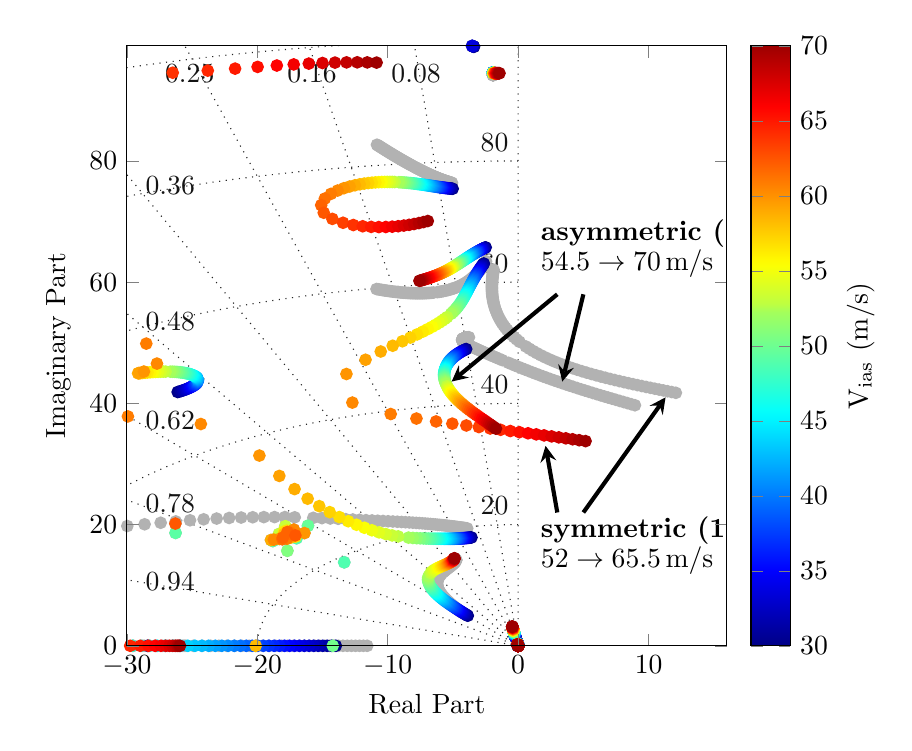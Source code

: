 % This file was created by matlab2tikz.
%
%The latest updates can be retrieved from
%  http://www.mathworks.com/matlabcentral/fileexchange/22022-matlab2tikz-matlab2tikz
%where you can also make suggestions and rate matlab2tikz.
%
\definecolor{mycolor1}{rgb}{0.0,0.0,0.524}%
\definecolor{mycolor2}{rgb}{0.0,0.0,0.572}%
\definecolor{mycolor3}{rgb}{0.0,0.0,0.62}%
\definecolor{mycolor4}{rgb}{0.0,0.0,0.668}%
\definecolor{mycolor5}{rgb}{0.0,0.0,0.717}%
\definecolor{mycolor6}{rgb}{0.0,0.0,0.765}%
\definecolor{mycolor7}{rgb}{0.0,0.0,0.813}%
\definecolor{mycolor8}{rgb}{0.0,0.0,0.861}%
\definecolor{mycolor9}{rgb}{0.0,0.0,0.958}%
\definecolor{mycolor10}{rgb}{0.0,0.006,1.0}%
\definecolor{mycolor11}{rgb}{0.0,0.054,1.0}%
\definecolor{mycolor12}{rgb}{0.0,0.102,1.0}%
\definecolor{mycolor13}{rgb}{0.0,0.151,1.0}%
\definecolor{mycolor14}{rgb}{0.0,0.199,1.0}%
\definecolor{mycolor15}{rgb}{0.0,0.247,1.0}%
\definecolor{mycolor16}{rgb}{0.0,0.295,1.0}%
\definecolor{mycolor17}{rgb}{0.0,0.343,1.0}%
\definecolor{mycolor18}{rgb}{0.0,0.392,1.0}%
\definecolor{mycolor19}{rgb}{0.0,0.44,1.0}%
\definecolor{mycolor20}{rgb}{0.0,0.488,1.0}%
\definecolor{mycolor21}{rgb}{0.0,0.536,1.0}%
\definecolor{mycolor22}{rgb}{0.0,0.585,1.0}%
\definecolor{mycolor23}{rgb}{0.0,0.633,1.0}%
\definecolor{mycolor24}{rgb}{0.0,0.681,1.0}%
\definecolor{mycolor25}{rgb}{0.0,0.729,1.0}%
\definecolor{mycolor26}{rgb}{0.0,0.777,1.0}%
\definecolor{mycolor27}{rgb}{0.0,0.826,1.0}%
\definecolor{mycolor28}{rgb}{0.0,0.874,1.0}%
\definecolor{mycolor29}{rgb}{0.0,0.922,1.0}%
\definecolor{mycolor30}{rgb}{0.0,0.97,1.0}%
\definecolor{mycolor31}{rgb}{0.018,1.0,0.982}%
\definecolor{mycolor32}{rgb}{0.067,1.0,0.933}%
\definecolor{mycolor33}{rgb}{0.115,1.0,0.885}%
\definecolor{mycolor34}{rgb}{0.163,1.0,0.837}%
\definecolor{mycolor35}{rgb}{0.211,1.0,0.789}%
\definecolor{mycolor36}{rgb}{0.26,1.0,0.74}%
\definecolor{mycolor37}{rgb}{0.308,1.0,0.692}%
\definecolor{mycolor38}{rgb}{0.356,1.0,0.644}%
\definecolor{mycolor39}{rgb}{0.404,1.0,0.596}%
\definecolor{mycolor40}{rgb}{0.452,1.0,0.548}%
\definecolor{mycolor41}{rgb}{0.501,1.0,0.499}%
\definecolor{mycolor42}{rgb}{0.549,1.0,0.451}%
\definecolor{mycolor43}{rgb}{0.597,1.0,0.403}%
\definecolor{mycolor44}{rgb}{0.645,1.0,0.355}%
\definecolor{mycolor45}{rgb}{0.742,1.0,0.258}%
\definecolor{mycolor46}{rgb}{0.79,1.0,0.21}%
\definecolor{mycolor47}{rgb}{0.838,1.0,0.162}%
\definecolor{mycolor48}{rgb}{0.886,1.0,0.114}%
\definecolor{mycolor49}{rgb}{0.935,1.0,0.065}%
\definecolor{mycolor50}{rgb}{0.983,1.0,0.017}%
\definecolor{mycolor51}{rgb}{1.0,0.969,0.0}%
\definecolor{mycolor52}{rgb}{1.0,0.921,0.0}%
\definecolor{mycolor53}{rgb}{1.0,0.873,0.0}%
\definecolor{mycolor54}{rgb}{1.0,0.824,0.0}%
\definecolor{mycolor55}{rgb}{1.0,0.776,0.0}%
\definecolor{mycolor56}{rgb}{1.0,0.728,0.0}%
\definecolor{mycolor57}{rgb}{1.0,0.68,0.0}%
\definecolor{mycolor58}{rgb}{1.0,0.632,0.0}%
\definecolor{mycolor59}{rgb}{1.0,0.583,0.0}%
\definecolor{mycolor60}{rgb}{1.0,0.535,0.0}%
\definecolor{mycolor61}{rgb}{1.0,0.487,0.0}%
\definecolor{mycolor62}{rgb}{1.0,0.439,0.0}%
\definecolor{mycolor63}{rgb}{1.0,0.39,0.0}%
\definecolor{mycolor64}{rgb}{1.0,0.342,0.0}%
\definecolor{mycolor65}{rgb}{1.0,0.294,0.0}%
\definecolor{mycolor66}{rgb}{1.0,0.246,0.0}%
\definecolor{mycolor67}{rgb}{1.0,0.198,0.0}%
\definecolor{mycolor68}{rgb}{1.0,0.149,0.0}%
\definecolor{mycolor69}{rgb}{1.0,0.101,0.0}%
\definecolor{mycolor70}{rgb}{1.0,0.053,0.0}%
\definecolor{mycolor71}{rgb}{0.957,0.0,0.0}%
\definecolor{mycolor72}{rgb}{0.908,0.0,0.0}%
\definecolor{mycolor73}{rgb}{0.86,0.0,0.0}%
\definecolor{mycolor74}{rgb}{0.812,0.0,0.0}%
\definecolor{mycolor75}{rgb}{0.764,0.0,0.0}%
\definecolor{mycolor76}{rgb}{0.715,0.0,0.0}%
\definecolor{mycolor77}{rgb}{0.667,0.0,0.0}%
\definecolor{mycolor78}{rgb}{0.619,0.0,0.0}%
%
\usetikzlibrary{backgrounds}

\begin{tikzpicture}[%
arrow1/.style={->,>=stealth,color=black,solid,line width=1.5pt},
arrow2/.style={->,>=stealth,color=black,solid,line width=1.5pt},
arrow3/.style={->,>=stealth,color=black,solid,line width=1.5pt},
arrow4/.style={->,>=stealth,color=black,solid,line width=1.5pt}
]

\begin{axis}[%
width=3in,
height=3in,
at={(0in,0in)},
scale only axis,
point meta min=30,
point meta max=70,
unbounded coords=jump,
xmin=-30,
xmax=16,
xlabel={Real Part},
ymin=0,
ymax=99,
ylabel={Imaginary Part},
axis background/.style={fill=white},
colormap={mymap}{[1pt] rgb(0pt)=(0,0,0.524); rgb(9pt)=(0,0,0.958); rgb(10pt)=(0,0.006,1); rgb(30pt)=(0,0.97,1); rgb(31pt)=(0.018,1,0.982); rgb(44pt)=(0.645,1,0.355); rgb(45pt)=(0.742,1,0.258); rgb(50pt)=(0.983,1,0.017); rgb(51pt)=(1,0.969,0); rgb(71pt)=(1,0.005,0); rgb(72pt)=(0.957,0,0); rgb(79pt)=(0.619,0,0)},
colorbar,
colorbar style={ylabel={$\text{V}_\text{ias}$ (m/s)}}
]
\addplot [color=white!15!black,dotted,forget plot]
  table[row sep=crcr]{%
0	0\\
-0	120\\
nan	nan\\
0	0\\
-9.6	119.615\\
nan	nan\\
0	0\\
-19.2	118.454\\
nan	nan\\
0	0\\
-30	116.19\\
nan	nan\\
0	0\\
-43.2	111.954\\
nan	nan\\
0	0\\
-57.6	105.272\\
nan	nan\\
0	0\\
-74.4	94.152\\
nan	nan\\
0	0\\
-93.6	75.094\\
nan	nan\\
0	0\\
-112.8	40.941\\
nan	nan\\
0	0\\
-120	0\\
nan	nan\\
0	-0\\
-0	-120\\
nan	nan\\
0	-0\\
-9.6	-119.615\\
nan	nan\\
0	-0\\
-19.2	-118.454\\
nan	nan\\
0	-0\\
-30	-116.19\\
nan	nan\\
0	-0\\
-43.2	-111.954\\
nan	nan\\
0	-0\\
-57.6	-105.272\\
nan	nan\\
0	-0\\
-74.4	-94.152\\
nan	nan\\
0	-0\\
-93.6	-75.094\\
nan	nan\\
0	-0\\
-112.8	-40.941\\
nan	nan\\
0	-0\\
-120	-0\\
nan	nan\\
};
\addplot [color=white!15!black,dotted,forget plot]
  table[row sep=crcr]{%
-0	0\\
-0	0\\
-0	0\\
-0	0\\
-0	0\\
-0	0\\
-0	0\\
-0	0\\
-0	0\\
-0	0\\
-0	0\\
-0	0\\
-0	0\\
-0	0\\
-0	0\\
-0	0\\
-0	0\\
-0	0\\
-0	0\\
-0	0\\
-0	0\\
-0	0\\
-0	0\\
-0	0\\
-0	0\\
-0	0\\
-0	0\\
-0	0\\
-0	0\\
-0	0\\
-0	0\\
-0	0\\
-0	0\\
-0	0\\
-0	0\\
-0	0\\
-0	0\\
-0	0\\
-0	0\\
-0	0\\
-0	0\\
nan	nan\\
-0	20\\
-0.365	19.997\\
-0.731	19.987\\
-1.098	19.97\\
-1.468	19.946\\
-1.841	19.915\\
-2.217	19.877\\
-2.599	19.83\\
-2.986	19.776\\
-3.379	19.712\\
-3.78	19.64\\
-4.189	19.556\\
-4.608	19.462\\
-5.037	19.355\\
-5.477	19.235\\
-5.93	19.101\\
-6.397	18.949\\
-6.879	18.78\\
-7.377	18.59\\
-7.893	18.377\\
-8.428	18.138\\
-8.982	17.87\\
-9.558	17.568\\
-10.155	17.23\\
-10.775	16.849\\
-11.418	16.42\\
-12.084	15.937\\
-12.771	15.392\\
-13.476	14.778\\
-14.198	14.086\\
-14.929	13.309\\
-15.663	12.436\\
-16.39	11.461\\
-17.097	10.377\\
-17.768	9.181\\
-18.386	7.871\\
-18.93	6.453\\
-19.381	4.937\\
-19.719	3.34\\
-19.929	1.685\\
-20	0\\
nan	nan\\
-0	40\\
-0.73	39.993\\
-1.462	39.973\\
-2.196	39.94\\
-2.936	39.892\\
-3.681	39.83\\
-4.435	39.753\\
-5.197	39.661\\
-5.971	39.552\\
-6.758	39.425\\
-7.56	39.279\\
-8.378	39.113\\
-9.215	38.924\\
-10.073	38.711\\
-10.954	38.471\\
-11.86	38.201\\
-12.794	37.899\\
-13.758	37.56\\
-14.754	37.179\\
-15.786	36.753\\
-16.855	36.275\\
-17.964	35.739\\
-19.116	35.137\\
-20.311	34.46\\
-21.551	33.698\\
-22.837	32.84\\
-24.168	31.874\\
-25.541	30.784\\
-26.953	29.556\\
-28.395	28.173\\
-29.858	26.617\\
-31.327	24.873\\
-32.78	22.923\\
-34.194	20.755\\
-35.537	18.361\\
-36.772	15.742\\
-37.861	12.906\\
-38.762	9.874\\
-39.438	6.68\\
-39.858	3.37\\
-40	0\\
nan	nan\\
-0	60\\
-1.095	59.99\\
-2.193	59.96\\
-3.295	59.909\\
-4.404	59.838\\
-5.522	59.745\\
-6.652	59.63\\
-7.796	59.491\\
-8.957	59.328\\
-10.137	59.137\\
-11.34	58.919\\
-12.567	58.669\\
-13.823	58.386\\
-15.11	58.066\\
-16.431	57.706\\
-17.79	57.302\\
-19.191	56.848\\
-20.637	56.339\\
-22.132	55.769\\
-23.679	55.13\\
-25.283	54.413\\
-26.946	53.609\\
-28.673	52.705\\
-30.466	51.69\\
-32.326	50.547\\
-34.255	49.26\\
-36.251	47.81\\
-38.312	46.176\\
-40.429	44.334\\
-42.593	42.259\\
-44.787	39.926\\
-46.99	37.309\\
-49.17	34.384\\
-51.291	31.132\\
-53.305	27.542\\
-55.158	23.613\\
-56.791	19.358\\
-58.143	14.811\\
-59.157	10.02\\
-59.787	5.056\\
-60	0\\
nan	nan\\
-0	80\\
-1.46	79.987\\
-2.924	79.947\\
-4.393	79.879\\
-5.872	79.784\\
-7.363	79.66\\
-8.869	79.507\\
-10.395	79.322\\
-11.942	79.104\\
-13.516	78.85\\
-15.12	78.558\\
-16.756	78.225\\
-18.43	77.848\\
-20.146	77.422\\
-21.908	76.942\\
-23.72	76.402\\
-25.588	75.797\\
-27.516	75.119\\
-29.509	74.359\\
-31.572	73.506\\
-33.71	72.551\\
-35.929	71.478\\
-38.231	70.274\\
-40.621	68.92\\
-43.102	67.396\\
-45.674	65.68\\
-48.335	63.747\\
-51.082	61.568\\
-53.905	59.112\\
-56.791	56.346\\
-59.716	53.235\\
-62.653	49.745\\
-65.561	45.845\\
-68.388	41.51\\
-71.073	36.723\\
-73.544	31.484\\
-75.722	25.811\\
-77.524	19.748\\
-78.877	13.36\\
-79.716	6.741\\
-80	0\\
nan	nan\\
-0	100\\
-1.825	99.983\\
-3.654	99.933\\
-5.491	99.849\\
-7.339	99.73\\
-9.203	99.576\\
-11.086	99.384\\
-12.993	99.152\\
-14.928	98.879\\
-16.895	98.562\\
-18.899	98.198\\
-20.945	97.782\\
-23.038	97.31\\
-25.183	96.777\\
-27.385	96.177\\
-29.651	95.503\\
-31.985	94.747\\
-34.395	93.899\\
-36.886	92.948\\
-39.465	91.883\\
-42.138	90.688\\
-44.911	89.348\\
-47.789	87.842\\
-50.777	86.149\\
-53.877	84.245\\
-57.092	82.101\\
-60.419	79.684\\
-63.853	76.96\\
-67.382	73.89\\
-70.988	70.432\\
-74.646	66.544\\
-78.316	62.182\\
-81.951	57.307\\
-85.485	51.887\\
-88.842	45.904\\
-91.93	39.355\\
-94.652	32.264\\
-96.906	24.684\\
-98.596	16.7\\
-99.644	8.426\\
-100	0\\
nan	nan\\
-0	120\\
-2.19	119.98\\
-4.385	119.92\\
-6.589	119.819\\
-8.807	119.676\\
-11.044	119.491\\
-13.304	119.26\\
-15.592	118.983\\
-17.914	118.655\\
-20.274	118.275\\
-22.679	117.837\\
-25.134	117.338\\
-27.646	116.772\\
-30.219	116.133\\
-32.862	115.413\\
-35.581	114.604\\
-38.382	113.696\\
-41.274	112.679\\
-44.263	111.538\\
-47.358	110.26\\
-50.566	108.826\\
-53.893	107.217\\
-57.347	105.41\\
-60.932	103.379\\
-64.653	101.094\\
-68.511	98.521\\
-72.503	95.621\\
-76.623	92.352\\
-80.858	88.668\\
-85.186	84.518\\
-89.575	79.852\\
-93.98	74.618\\
-98.341	68.768\\
-102.582	62.265\\
-106.61	55.084\\
-110.316	47.226\\
-113.583	38.717\\
-116.287	29.621\\
-118.315	20.04\\
-119.573	10.111\\
-120	0\\
nan	nan\\
-0	-0\\
-0	-0\\
-0	-0\\
-0	-0\\
-0	-0\\
-0	-0\\
-0	-0\\
-0	-0\\
-0	-0\\
-0	-0\\
-0	-0\\
-0	-0\\
-0	-0\\
-0	-0\\
-0	-0\\
-0	-0\\
-0	-0\\
-0	-0\\
-0	-0\\
-0	-0\\
-0	-0\\
-0	-0\\
-0	-0\\
-0	-0\\
-0	-0\\
-0	-0\\
-0	-0\\
-0	-0\\
-0	-0\\
-0	-0\\
-0	-0\\
-0	-0\\
-0	-0\\
-0	-0\\
-0	-0\\
-0	-0\\
-0	-0\\
-0	-0\\
-0	-0\\
-0	-0\\
-0	-0\\
nan	nan\\
-0	-20\\
-0.365	-19.997\\
-0.731	-19.987\\
-1.098	-19.97\\
-1.468	-19.946\\
-1.841	-19.915\\
-2.217	-19.877\\
-2.599	-19.83\\
-2.986	-19.776\\
-3.379	-19.712\\
-3.78	-19.64\\
-4.189	-19.556\\
-4.608	-19.462\\
-5.037	-19.355\\
-5.477	-19.235\\
-5.93	-19.101\\
-6.397	-18.949\\
-6.879	-18.78\\
-7.377	-18.59\\
-7.893	-18.377\\
-8.428	-18.138\\
-8.982	-17.87\\
-9.558	-17.568\\
-10.155	-17.23\\
-10.775	-16.849\\
-11.418	-16.42\\
-12.084	-15.937\\
-12.771	-15.392\\
-13.476	-14.778\\
-14.198	-14.086\\
-14.929	-13.309\\
-15.663	-12.436\\
-16.39	-11.461\\
-17.097	-10.377\\
-17.768	-9.181\\
-18.386	-7.871\\
-18.93	-6.453\\
-19.381	-4.937\\
-19.719	-3.34\\
-19.929	-1.685\\
-20	-0\\
nan	nan\\
-0	-40\\
-0.73	-39.993\\
-1.462	-39.973\\
-2.196	-39.94\\
-2.936	-39.892\\
-3.681	-39.83\\
-4.435	-39.753\\
-5.197	-39.661\\
-5.971	-39.552\\
-6.758	-39.425\\
-7.56	-39.279\\
-8.378	-39.113\\
-9.215	-38.924\\
-10.073	-38.711\\
-10.954	-38.471\\
-11.86	-38.201\\
-12.794	-37.899\\
-13.758	-37.56\\
-14.754	-37.179\\
-15.786	-36.753\\
-16.855	-36.275\\
-17.964	-35.739\\
-19.116	-35.137\\
-20.311	-34.46\\
-21.551	-33.698\\
-22.837	-32.84\\
-24.168	-31.874\\
-25.541	-30.784\\
-26.953	-29.556\\
-28.395	-28.173\\
-29.858	-26.617\\
-31.327	-24.873\\
-32.78	-22.923\\
-34.194	-20.755\\
-35.537	-18.361\\
-36.772	-15.742\\
-37.861	-12.906\\
-38.762	-9.874\\
-39.438	-6.68\\
-39.858	-3.37\\
-40	-0\\
nan	nan\\
-0	-60\\
-1.095	-59.99\\
-2.193	-59.96\\
-3.295	-59.909\\
-4.404	-59.838\\
-5.522	-59.745\\
-6.652	-59.63\\
-7.796	-59.491\\
-8.957	-59.328\\
-10.137	-59.137\\
-11.34	-58.919\\
-12.567	-58.669\\
-13.823	-58.386\\
-15.11	-58.066\\
-16.431	-57.706\\
-17.79	-57.302\\
-19.191	-56.848\\
-20.637	-56.339\\
-22.132	-55.769\\
-23.679	-55.13\\
-25.283	-54.413\\
-26.946	-53.609\\
-28.673	-52.705\\
-30.466	-51.69\\
-32.326	-50.547\\
-34.255	-49.26\\
-36.251	-47.81\\
-38.312	-46.176\\
-40.429	-44.334\\
-42.593	-42.259\\
-44.787	-39.926\\
-46.99	-37.309\\
-49.17	-34.384\\
-51.291	-31.132\\
-53.305	-27.542\\
-55.158	-23.613\\
-56.791	-19.358\\
-58.143	-14.811\\
-59.157	-10.02\\
-59.787	-5.056\\
-60	-0\\
nan	nan\\
-0	-80\\
-1.46	-79.987\\
-2.924	-79.947\\
-4.393	-79.879\\
-5.872	-79.784\\
-7.363	-79.66\\
-8.869	-79.507\\
-10.395	-79.322\\
-11.942	-79.104\\
-13.516	-78.85\\
-15.12	-78.558\\
-16.756	-78.225\\
-18.43	-77.848\\
-20.146	-77.422\\
-21.908	-76.942\\
-23.72	-76.402\\
-25.588	-75.797\\
-27.516	-75.119\\
-29.509	-74.359\\
-31.572	-73.506\\
-33.71	-72.551\\
-35.929	-71.478\\
-38.231	-70.274\\
-40.621	-68.92\\
-43.102	-67.396\\
-45.674	-65.68\\
-48.335	-63.747\\
-51.082	-61.568\\
-53.905	-59.112\\
-56.791	-56.346\\
-59.716	-53.235\\
-62.653	-49.745\\
-65.561	-45.845\\
-68.388	-41.51\\
-71.073	-36.723\\
-73.544	-31.484\\
-75.722	-25.811\\
-77.524	-19.748\\
-78.877	-13.36\\
-79.716	-6.741\\
-80	-0\\
nan	nan\\
-0	-100\\
-1.825	-99.983\\
-3.654	-99.933\\
-5.491	-99.849\\
-7.339	-99.73\\
-9.203	-99.576\\
-11.086	-99.384\\
-12.993	-99.152\\
-14.928	-98.879\\
-16.895	-98.562\\
-18.899	-98.198\\
-20.945	-97.782\\
-23.038	-97.31\\
-25.183	-96.777\\
-27.385	-96.177\\
-29.651	-95.503\\
-31.985	-94.747\\
-34.395	-93.899\\
-36.886	-92.948\\
-39.465	-91.883\\
-42.138	-90.688\\
-44.911	-89.348\\
-47.789	-87.842\\
-50.777	-86.149\\
-53.877	-84.245\\
-57.092	-82.101\\
-60.419	-79.684\\
-63.853	-76.96\\
-67.382	-73.89\\
-70.988	-70.432\\
-74.646	-66.544\\
-78.316	-62.182\\
-81.951	-57.307\\
-85.485	-51.887\\
-88.842	-45.904\\
-91.93	-39.355\\
-94.652	-32.264\\
-96.906	-24.684\\
-98.596	-16.7\\
-99.644	-8.426\\
-100	-0\\
nan	nan\\
-0	-120\\
-2.19	-119.98\\
-4.385	-119.92\\
-6.589	-119.819\\
-8.807	-119.676\\
-11.044	-119.491\\
-13.304	-119.26\\
-15.592	-118.983\\
-17.914	-118.655\\
-20.274	-118.275\\
-22.679	-117.837\\
-25.134	-117.338\\
-27.646	-116.772\\
-30.219	-116.133\\
-32.862	-115.413\\
-35.581	-114.604\\
-38.382	-113.696\\
-41.274	-112.679\\
-44.263	-111.538\\
-47.358	-110.26\\
-50.566	-108.826\\
-53.893	-107.217\\
-57.347	-105.41\\
-60.932	-103.379\\
-64.653	-101.094\\
-68.511	-98.521\\
-72.503	-95.621\\
-76.623	-92.352\\
-80.858	-88.668\\
-85.186	-84.518\\
-89.575	-79.852\\
-93.98	-74.618\\
-98.341	-68.768\\
-102.582	-62.265\\
-106.61	-55.084\\
-110.316	-47.226\\
-113.583	-38.717\\
-116.287	-29.621\\
-118.315	-20.04\\
-119.573	-10.111\\
-120	-0\\
nan	nan\\
};
\node[above left, align=right, text=black!70!darkgray]
at (axis cs:0,80) {80};
\node[above left, align=right, text=black!70!darkgray]
at (axis cs:0,60) {60};
\node[above left, align=right, text=black!70!darkgray]
at (axis cs:0,40) {40};
\node[above left, align=right, text=black!70!darkgray]
at (axis cs:0,20) {20};
\node[right, align=left, text=black!70!darkgray]
at (axis cs:-29.31,10.638) {0.94};
\node[right, align=left, text=black!70!darkgray]
at (axis cs:-29.31,23.515) {0.78};
\node[right, align=left, text=black!70!darkgray]
at (axis cs:-29.31,37.091) {0.62};
\node[right, align=left, text=black!70!darkgray]
at (axis cs:-29.31,53.568) {0.48};
\node[right, align=left, text=black!70!darkgray]
at (axis cs:-29.31,75.958) {0.36};
\node[below, align=center, text=black!70!darkgray]
at (axis cs:-25.178,97.515) {0.25};
\node[below, align=center, text=black!70!darkgray]
at (axis cs:-15.806,97.515) {0.16};
\node[below, align=center, text=black!70!darkgray]
at (axis cs:-7.826,97.515) {0.08};
\addplot [color=white!70!black,line width=1.5pt,mark size=1.5pt,only marks,mark=*,mark options={solid},forget plot]
  table[row sep=crcr]{%
-0.031	0.429\\
-0.231	1.477\\
-4.275	5.444\\
-3.91	19.375\\
-3.775	50.909\\
-1.889	62.069\\
-2.461	63.442\\
-5.076	76.39\\
-1.914	94.514\\
-3.398	98.831\\
-0.0	0\\
-0.0	0\\
-0.0	0\\
-0.0	0\\
-0.0	0\\
-11.575	0\\
-28.41	0\\
};
\addplot [color=white!70!black,line width=1.5pt,mark size=1.5pt,only marks,mark=*,mark options={solid},forget plot]
  table[row sep=crcr]{%
-0.0	2.029e-07\\
-0.0	-2.029e-07\\
-0.031	0.422\\
-0.234	1.5\\
-4.349	5.556\\
-4.007	19.406\\
-3.825	50.899\\
-1.9	61.921\\
-2.494	63.332\\
-5.141	76.43\\
-1.914	94.51\\
-3.419	98.85\\
-0.0	0\\
-0.0	0\\
-0.0	0\\
-11.867	0\\
};
\addplot [color=white!70!black,line width=1.5pt,mark size=1.5pt,only marks,mark=*,mark options={solid},forget plot]
  table[row sep=crcr]{%
-0.0	9.878e-09\\
-0.0	-9.878e-09\\
-0.0	3.507e-07\\
-0.0	-3.507e-07\\
-0.031	0.415\\
-0.236	1.523\\
-4.423	5.669\\
-4.106	19.437\\
-3.873	50.888\\
-1.911	61.768\\
-2.527	63.221\\
-5.206	76.471\\
-1.915	94.507\\
-3.439	98.87\\
-0.0	0\\
-12.166	0\\
};
\addplot [color=white!70!black,line width=1.5pt,mark size=1.5pt,only marks,mark=*,mark options={solid},forget plot]
  table[row sep=crcr]{%
-0.0	1.196e-08\\
-0.0	-1.196e-08\\
-0.03	0.408\\
-0.239	1.546\\
-4.497	5.783\\
-4.209	19.468\\
-3.92	50.875\\
-1.922	61.612\\
-2.562	63.107\\
-5.272	76.513\\
-1.915	94.503\\
-3.459	98.889\\
-0.0	0\\
-0.0	0\\
-0.0	0\\
-12.472	0\\
};
\addplot [color=white!70!black,line width=1.5pt,mark size=1.5pt,only marks,mark=*,mark options={solid},forget plot]
  table[row sep=crcr]{%
-0.03	0.401\\
-0.242	1.569\\
-4.571	5.899\\
-4.313	19.5\\
-3.965	50.861\\
-1.933	61.451\\
-2.597	62.992\\
-5.336	76.556\\
-1.915	94.499\\
-3.479	98.909\\
-0.0	0\\
-0.0	0\\
-0.0	0\\
-0.0	0\\
-0.0	0\\
-12.785	0\\
};
\addplot [color=white!70!black,line width=1.5pt,mark size=1.5pt,only marks,mark=*,mark options={solid},forget plot]
  table[row sep=crcr]{%
-0.03	0.395\\
-0.245	1.592\\
-4.645	6.016\\
-4.421	19.533\\
-4.008	50.844\\
-1.944	61.286\\
-2.634	62.875\\
-5.401	76.6\\
-1.916	94.496\\
-3.499	98.929\\
-0.0	0\\
-0.0	0\\
-0.0	0\\
-0.0	0\\
-0.0	0\\
-13.105	0\\
};
\addplot [color=white!70!black,line width=1.5pt,mark size=1.5pt,only marks,mark=*,mark options={solid},forget plot]
  table[row sep=crcr]{%
-0.03	0.388\\
-0.247	1.615\\
-4.718	6.135\\
-4.531	19.565\\
-4.049	50.825\\
-1.954	61.117\\
-2.672	62.755\\
-5.466	76.645\\
-1.916	94.492\\
-3.518	98.949\\
-0.0	0\\
-0.0	0\\
-0.0	0\\
-0.0	0\\
-0.0	0\\
-13.433	0\\
};
\addplot [color=white!70!black,line width=1.5pt,mark size=1.5pt,only marks,mark=*,mark options={solid},forget plot]
  table[row sep=crcr]{%
-0.0	7.125e-09\\
-0.0	-7.125e-09\\
-0.0	8.137e-08\\
-0.0	-8.137e-08\\
-0.03	0.382\\
-0.25	1.638\\
-4.792	6.255\\
-4.645	19.598\\
-4.088	50.804\\
-1.964	60.942\\
-2.711	62.634\\
-5.53	76.691\\
-1.916	94.488\\
-3.537	98.969\\
-0.0	0\\
-13.77	0\\
};
\addplot [color=white!70!black,line width=1.5pt,mark size=1.5pt,only marks,mark=*,mark options={solid},forget plot]
  table[row sep=crcr]{%
-0.03	0.377\\
-0.253	1.661\\
-4.865	6.377\\
-4.762	19.632\\
-4.124	50.781\\
-1.973	60.764\\
-2.752	62.511\\
-5.594	76.737\\
-1.916	94.484\\
-3.555	98.989\\
-0.0	0\\
-0.0	0\\
-0.0	0\\
-0.0	0\\
-0.0	0\\
-14.114	0\\
};
\addplot [color=white!70!black,line width=1.5pt,mark size=1.5pt,only marks,mark=*,mark options={solid},forget plot]
  table[row sep=crcr]{%
-0.0	4.61e-08\\
-0.0	-4.61e-08\\
-0.03	0.371\\
-0.256	1.684\\
-4.938	6.5\\
-4.883	19.666\\
-4.157	50.756\\
-1.982	60.58\\
-2.794	62.387\\
-5.659	76.785\\
-1.917	94.481\\
-3.574	99.01\\
-0.0	0\\
-0.0	0\\
-0.0	0\\
-14.468	0\\
};
\addplot [color=white!70!black,line width=1.5pt,mark size=1.5pt,only marks,mark=*,mark options={solid},forget plot]
  table[row sep=crcr]{%
-0.0	9.226e-09\\
-0.0	-9.226e-09\\
-0.0	3.891e-08\\
-0.0	-3.891e-08\\
-0.03	0.366\\
-0.259	1.707\\
-5.01	6.625\\
-5.007	19.7\\
-4.187	50.729\\
-1.99	60.391\\
-2.837	62.261\\
-5.723	76.833\\
-1.917	94.477\\
-3.592	99.03\\
-0.0	0\\
-14.832	0\\
};
\addplot [color=white!70!black,line width=1.5pt,mark size=1.5pt,only marks,mark=*,mark options={solid},forget plot]
  table[row sep=crcr]{%
-0.0	1.467e-09\\
-0.0	-1.467e-09\\
-0.03	0.36\\
-0.262	1.73\\
-5.083	6.753\\
-5.136	19.735\\
-4.214	50.698\\
-1.997	60.197\\
-2.883	62.133\\
-5.787	76.883\\
-1.917	94.473\\
-3.609	99.051\\
-0.0	0\\
-0.0	0\\
-0.0	0\\
-15.205	0\\
};
\addplot [color=white!70!black,line width=1.5pt,mark size=1.5pt,only marks,mark=*,mark options={solid},forget plot]
  table[row sep=crcr]{%
-0.0	1.485e-08\\
-0.0	-1.485e-08\\
-0.03	0.355\\
-0.265	1.753\\
-5.154	6.882\\
-5.269	19.77\\
-4.238	50.665\\
-2.003	59.998\\
-2.93	62.003\\
-5.851	76.933\\
-1.917	94.469\\
-3.627	99.072\\
-0.0	0\\
-0.0	0\\
-0.0	0\\
-15.588	0\\
};
\addplot [color=white!70!black,line width=1.5pt,mark size=1.5pt,only marks,mark=*,mark options={solid},forget plot]
  table[row sep=crcr]{%
-0.0	3.064e-09\\
-0.0	-3.064e-09\\
-0.03	0.351\\
-0.268	1.775\\
-5.225	7.013\\
-5.407	19.805\\
-4.258	50.63\\
-2.008	59.793\\
-2.979	61.872\\
-5.915	76.985\\
-1.918	94.465\\
-3.643	99.093\\
-0.0	0\\
-0.0	0\\
-0.0	0\\
-15.982	0\\
};
\addplot [color=white!70!black,line width=1.5pt,mark size=1.5pt,only marks,mark=*,mark options={solid},forget plot]
  table[row sep=crcr]{%
-0.03	0.346\\
-0.271	1.798\\
-5.295	7.146\\
-5.549	19.841\\
-4.273	50.591\\
-2.012	59.583\\
-3.031	61.739\\
-5.979	77.037\\
-1.918	94.461\\
-3.66	99.114\\
-0.0	0\\
-0.0	0\\
-0.0	0\\
-0.0	0\\
-0.0	0\\
-16.387	0\\
};
\addplot [color=white!70!black,line width=1.5pt,mark size=1.5pt,only marks,mark=*,mark options={solid},forget plot]
  table[row sep=crcr]{%
-0.0	1.485e-08\\
-0.0	-1.485e-08\\
-0.0	1.485e-08\\
-0.0	-1.485e-08\\
-0.03	0.341\\
-0.274	1.821\\
-5.365	7.281\\
-5.697	19.877\\
-4.285	50.55\\
-2.014	59.366\\
-3.084	61.606\\
-6.044	77.091\\
-1.918	94.457\\
-3.676	99.135\\
-0.0	0\\
-16.803	0\\
};
\addplot [color=white!70!black,line width=1.5pt,mark size=1.5pt,only marks,mark=*,mark options={solid},forget plot]
  table[row sep=crcr]{%
-0.03	0.337\\
-0.277	1.843\\
-5.433	7.419\\
-5.851	19.913\\
-4.291	50.505\\
-2.015	59.144\\
-3.14	61.47\\
-6.108	77.145\\
-1.918	94.453\\
-3.692	99.156\\
-0.0	0\\
-0.0	0\\
-0.0	0\\
-0.0	0\\
-0.0	0\\
-17.232	0\\
};
\addplot [color=white!70!black,line width=1.5pt,mark size=1.5pt,only marks,mark=*,mark options={solid},forget plot]
  table[row sep=crcr]{%
-0.0	1.439e-08\\
-0.0	-1.439e-08\\
-0.0	3.464e-08\\
-0.0	-3.464e-08\\
-0.03	0.332\\
-0.28	1.866\\
-5.501	7.559\\
-6.011	19.95\\
-4.292	50.458\\
-2.014	58.916\\
-3.199	61.334\\
-6.173	77.201\\
-3.708	99.178\\
-1.919	94.449\\
-0.0	0\\
-17.674	0\\
};
\addplot [color=white!70!black,line width=1.5pt,mark size=1.5pt,only marks,mark=*,mark options={solid},forget plot]
  table[row sep=crcr]{%
-0.0	5.22e-08\\
-0.0	-5.22e-08\\
-0.03	0.328\\
-0.283	1.888\\
-5.567	7.701\\
-6.177	19.986\\
-4.288	50.406\\
-2.011	58.682\\
-3.261	61.197\\
-6.237	77.257\\
-1.919	94.445\\
-3.723	99.199\\
-0.0	0\\
-0.0	0\\
-0.0	0\\
-18.129	0\\
};
\addplot [color=white!70!black,line width=1.5pt,mark size=1.5pt,only marks,mark=*,mark options={solid},forget plot]
  table[row sep=crcr]{%
-0.0	3.047e-08\\
-0.0	-3.047e-08\\
-0.03	0.324\\
-0.285	1.911\\
-5.631	7.846\\
-6.351	20.023\\
-4.278	50.352\\
-2.006	58.441\\
-3.325	61.06\\
-6.302	77.315\\
-1.919	94.44\\
-3.738	99.221\\
-0.0	0\\
-0.0	0\\
-0.0	0\\
-18.598	0\\
};
\addplot [color=white!70!black,line width=1.5pt,mark size=1.5pt,only marks,mark=*,mark options={solid},forget plot]
  table[row sep=crcr]{%
-0.0	1.626e-08\\
-0.0	-1.626e-08\\
-0.031	0.32\\
-0.288	1.933\\
-5.694	7.994\\
-6.533	20.06\\
-4.262	50.293\\
-1.999	58.194\\
-3.393	60.921\\
-6.367	77.373\\
-1.919	94.436\\
-3.753	99.243\\
-0.0	0\\
-0.0	0\\
-0.0	0\\
-19.082	0\\
};
\addplot [color=white!70!black,line width=1.5pt,mark size=1.5pt,only marks,mark=*,mark options={solid},forget plot]
  table[row sep=crcr]{%
-0.031	0.316\\
-0.291	1.956\\
-5.756	8.145\\
-6.723	20.097\\
-4.239	50.23\\
-1.988	57.939\\
-3.464	60.783\\
-6.432	77.433\\
-1.92	94.432\\
-3.768	99.265\\
-0.0	0\\
-0.0	0\\
-0.0	0\\
-0.0	0\\
-0.0	0\\
-19.582	0\\
};
\addplot [color=white!70!black,line width=1.5pt,mark size=1.5pt,only marks,mark=*,mark options={solid},forget plot]
  table[row sep=crcr]{%
-0.0	3.194e-09\\
-0.0	-3.194e-09\\
-0.0	8.602e-07\\
-0.0	-8.602e-07\\
-0.031	0.313\\
-0.294	1.978\\
-5.815	8.298\\
-6.921	20.134\\
-4.209	50.164\\
-1.975	57.678\\
-3.539	60.644\\
-6.497	77.493\\
-1.92	94.428\\
-3.782	99.287\\
-0.0	0\\
-20.097	0\\
};
\addplot [color=white!70!black,line width=1.5pt,mark size=1.5pt,only marks,mark=*,mark options={solid},forget plot]
  table[row sep=crcr]{%
-0.0	1.708e-08\\
-0.0	-1.708e-08\\
-0.0	5.918e-07\\
-0.0	-5.918e-07\\
-0.031	0.309\\
-0.297	2.001\\
-5.871	8.454\\
-7.13	20.171\\
-4.171	50.093\\
-1.958	57.41\\
-3.617	60.505\\
-6.563	77.555\\
-1.92	94.423\\
-3.796	99.31\\
-0.0	0\\
-20.63	0\\
};
\addplot [color=white!70!black,line width=1.5pt,mark size=1.5pt,only marks,mark=*,mark options={solid},forget plot]
  table[row sep=crcr]{%
-0.0	1.392e-08\\
-0.0	-1.392e-08\\
-0.031	0.305\\
-0.3	2.023\\
-5.925	8.613\\
-7.349	20.208\\
-4.126	50.017\\
-1.938	57.135\\
-3.7	60.367\\
-6.628	77.617\\
-1.92	94.419\\
-3.809	99.332\\
-0.0	0\\
-0.0	0\\
-0.0	0\\
-21.18	0\\
};
\addplot [color=white!70!black,line width=1.5pt,mark size=1.5pt,only marks,mark=*,mark options={solid},forget plot]
  table[row sep=crcr]{%
-0.032	0.302\\
-0.303	2.045\\
-5.976	8.775\\
-7.58	20.245\\
-4.072	49.936\\
-1.914	56.853\\
-3.787	60.23\\
-6.694	77.681\\
-1.92	94.415\\
-3.823	99.355\\
-0.0	0\\
-0.0	0\\
-0.0	0\\
-0.0	0\\
-0.0	0\\
-21.748	0\\
};
\addplot [color=white!70!black,line width=1.5pt,mark size=1.5pt,only marks,mark=*,mark options={solid},forget plot]
  table[row sep=crcr]{%
-0.0	1.997e-08\\
-0.0	-1.997e-08\\
-0.032	0.299\\
-0.306	2.068\\
-6.023	8.939\\
-7.823	20.282\\
-4.009	49.85\\
-1.885	56.563\\
-3.878	60.094\\
-6.76	77.745\\
-1.921	94.41\\
-3.836	99.378\\
-0.0	0\\
-0.0	0\\
-0.0	0\\
-22.336	0\\
};
\addplot [color=white!70!black,line width=1.5pt,mark size=1.5pt,only marks,mark=*,mark options={solid},forget plot]
  table[row sep=crcr]{%
-0.0	1.484e-08\\
-0.0	-1.484e-08\\
-0.0	7.432e-07\\
-0.0	-7.432e-07\\
-0.032	0.295\\
-0.309	2.09\\
-6.066	9.107\\
-8.08	20.32\\
-3.937	49.759\\
-1.851	56.265\\
-3.974	59.959\\
-6.827	77.811\\
-1.921	94.406\\
-3.848	99.4\\
-0.0	0\\
-22.945	0\\
};
\addplot [color=white!70!black,line width=1.5pt,mark size=1.5pt,only marks,mark=*,mark options={solid},forget plot]
  table[row sep=crcr]{%
-0.032	0.292\\
-0.312	2.112\\
-6.105	9.277\\
-8.351	20.357\\
-3.855	49.662\\
-1.812	55.96\\
-4.075	59.827\\
-6.893	77.877\\
-1.921	94.402\\
-3.861	99.423\\
-0.0	0\\
-0.0	0\\
-0.0	0\\
-0.0	0\\
-0.0	0\\
-23.575	0\\
};
\addplot [color=white!70!black,line width=1.5pt,mark size=1.5pt,only marks,mark=*,mark options={solid},forget plot]
  table[row sep=crcr]{%
-0.032	0.289\\
-0.315	2.134\\
-6.139	9.449\\
-8.638	20.394\\
-3.764	49.558\\
-1.767	55.647\\
-4.181	59.697\\
-6.96	77.945\\
-1.921	94.397\\
-3.873	99.446\\
-0.0	0\\
-0.0	0\\
-0.0	0\\
-0.0	0\\
-0.0	0\\
-24.227	0\\
};
\addplot [color=white!70!black,line width=1.5pt,mark size=1.5pt,only marks,mark=*,mark options={solid},forget plot]
  table[row sep=crcr]{%
-0.033	0.286\\
-0.318	2.156\\
-6.167	9.624\\
-8.942	20.432\\
-3.662	49.448\\
-1.715	55.326\\
-4.291	59.571\\
-7.028	78.013\\
-1.921	94.393\\
-3.885	99.47\\
-0.0	0\\
-0.0	0\\
-0.0	0\\
-0.0	0\\
-0.0	0\\
-24.902	0\\
};
\addplot [color=white!70!black,line width=1.5pt,mark size=1.5pt,only marks,mark=*,mark options={solid},forget plot]
  table[row sep=crcr]{%
-0.0	1.698e-08\\
-0.0	-1.698e-08\\
-0.0	1.191e-06\\
-0.0	-1.191e-06\\
-0.033	0.283\\
-0.321	2.178\\
-6.19	9.8\\
-9.265	20.471\\
-3.55	49.331\\
-1.656	54.998\\
-4.406	59.448\\
-7.095	78.082\\
-1.921	94.388\\
-3.897	99.493\\
-0.0	0\\
-25.602	0\\
};
\addplot [color=white!70!black,line width=1.5pt,mark size=1.5pt,only marks,mark=*,mark options={solid},forget plot]
  table[row sep=crcr]{%
-0.0	6.973e-07\\
-0.0	-6.973e-07\\
-0.033	0.28\\
-0.324	2.2\\
-6.206	9.978\\
-9.607	20.51\\
-3.428	49.207\\
-1.59	54.662\\
-4.526	59.329\\
-7.163	78.153\\
-1.922	94.384\\
-3.909	99.516\\
-0.0	0\\
-0.0	0\\
-0.0	0\\
-26.328	0\\
};
\addplot [color=white!70!black,line width=1.5pt,mark size=1.5pt,only marks,mark=*,mark options={solid},forget plot]
  table[row sep=crcr]{%
-0.0	1.27e-08\\
-0.0	-1.27e-08\\
-0.033	0.277\\
-0.327	2.222\\
-6.215	10.156\\
-9.971	20.551\\
-3.295	49.076\\
-1.514	54.318\\
-4.65	59.215\\
-7.231	78.224\\
-1.922	94.379\\
-3.92	99.54\\
-0.0	0\\
-0.0	0\\
-0.0	0\\
-27.081	0\\
};
\addplot [color=white!70!black,line width=1.5pt,mark size=1.5pt,only marks,mark=*,mark options={solid},forget plot]
  table[row sep=crcr]{%
-0.034	0.274\\
-0.33	2.244\\
-6.217	10.334\\
-10.358	20.593\\
-3.152	48.937\\
-1.43	53.967\\
-4.778	59.106\\
-7.299	78.296\\
-1.922	94.375\\
-3.931	99.563\\
-0.0	0\\
-0.0	0\\
-0.0	0\\
-0.0	0\\
-0.0	0\\
-27.862	0\\
};
\addplot [color=white!70!black,line width=1.5pt,mark size=1.5pt,only marks,mark=*,mark options={solid},forget plot]
  table[row sep=crcr]{%
-0.0	7.44e-09\\
-0.0	-7.44e-09\\
-0.034	0.272\\
-0.333	2.266\\
-6.212	10.51\\
-10.769	20.637\\
-1.336	53.609\\
-3.0	48.79\\
-4.91	59.002\\
-7.368	78.369\\
-1.922	94.37\\
-3.942	99.587\\
-0.0	0\\
-0.0	0\\
-0.0	0\\
-28.673	0\\
};
\addplot [color=white!70!black,line width=1.5pt,mark size=1.5pt,only marks,mark=*,mark options={solid},forget plot]
  table[row sep=crcr]{%
-0.034	0.269\\
-0.336	2.287\\
-6.199	10.685\\
-11.205	20.684\\
-1.23	53.243\\
-2.837	48.635\\
-5.046	58.905\\
-7.437	78.444\\
-1.922	94.365\\
-3.952	99.61\\
-0.0	0\\
-0.0	0\\
-0.0	0\\
-0.0	0\\
-0.0	0\\
-29.515	0\\
};
\addplot [color=white!70!black,line width=1.5pt,mark size=1.5pt,only marks,mark=*,mark options={solid},forget plot]
  table[row sep=crcr]{%
-0.0	1.182e-08\\
-0.0	-1.182e-08\\
-0.0	1.182e-08\\
-0.0	-1.182e-08\\
-0.035	0.266\\
-0.339	2.309\\
-6.178	10.856\\
-13.335	13.776\\
-11.668	20.733\\
-16.989	17.748\\
-2.664	48.472\\
-1.113	52.872\\
-5.184	58.814\\
-7.506	78.519\\
-1.922	94.361\\
-3.963	99.634\\
-0.0	0\\
};
\addplot [color=white!70!black,line width=1.5pt,mark size=1.5pt,only marks,mark=*,mark options={solid},forget plot]
  table[row sep=crcr]{%
-0.035	0.264\\
-0.342	2.331\\
-6.15	11.024\\
-12.158	20.785\\
-18.809	17.281\\
-26.267	18.629\\
-2.483	48.301\\
-0.984	52.495\\
-5.325	58.729\\
-7.576	78.595\\
-1.922	94.356\\
-3.973	99.658\\
-0.0	0\\
-0.0	0\\
-0.0	0\\
-0.0	0\\
-0.0	0\\
};
\addplot [color=white!70!black,line width=1.5pt,mark size=1.5pt,only marks,mark=*,mark options={solid},forget plot]
  table[row sep=crcr]{%
-0.0	1.237e-08\\
-0.0	-1.237e-08\\
-0.035	0.261\\
-0.344	2.352\\
-6.116	11.186\\
-12.677	20.839\\
-16.117	19.814\\
-2.292	48.123\\
-0.841	52.113\\
-5.468	58.651\\
-7.646	78.672\\
-1.922	94.352\\
-3.983	99.681\\
-0.0	0\\
-0.0	0\\
-0.0	0\\
};
\addplot [color=white!70!black,line width=1.5pt,mark size=1.5pt,only marks,mark=*,mark options={solid},forget plot]
  table[row sep=crcr]{%
-0.035	0.259\\
-0.347	2.374\\
-6.076	11.342\\
-13.224	20.895\\
-2.094	47.937\\
-0.684	51.727\\
-5.612	58.579\\
-7.716	78.75\\
-1.923	94.347\\
-3.993	99.705\\
-0.0	0\\
-0.0	0\\
-0.0	0\\
-0.0	0\\
-0.0	0\\
-14.215	0\\
};
\addplot [color=white!70!black,line width=1.5pt,mark size=1.5pt,only marks,mark=*,mark options={solid},forget plot]
  table[row sep=crcr]{%
-0.0	1.172e-08\\
-0.0	-1.172e-08\\
-0.036	0.257\\
-0.35	2.395\\
-6.031	11.492\\
-17.695	15.677\\
-13.801	20.953\\
-17.876	17.743\\
-1.887	47.745\\
-0.512	51.337\\
-5.757	58.514\\
-7.786	78.829\\
-1.923	94.342\\
-4.002	99.729\\
-0.0	0\\
-0.0	0\\
-0.0	0\\
};
\addplot [color=white!70!black,line width=1.5pt,mark size=1.5pt,only marks,mark=*,mark options={solid},forget plot]
  table[row sep=crcr]{%
-0.0	7.435e-09\\
-0.0	-7.435e-09\\
-0.036	0.254\\
-0.353	2.417\\
-5.983	11.635\\
-14.407	21.01\\
-1.673	47.547\\
-0.324	50.946\\
-5.903	58.456\\
-7.857	78.908\\
-1.923	94.337\\
-4.012	99.753\\
-0.0	0\\
-0.0	0\\
-0.0	0\\
};
\addplot [color=white!70!black,line width=1.5pt,mark size=1.5pt,only marks,mark=*,mark options={solid},forget plot]
  table[row sep=crcr]{%
-0.036	0.252\\
-0.356	2.438\\
-5.931	11.77\\
-15.043	21.066\\
-1.452	47.343\\
-0.12	50.555\\
-6.049	58.403\\
-7.928	78.989\\
-1.923	94.333\\
-4.021	99.777\\
-0.0	0\\
-0.0	0\\
-0.0	0\\
-0.0	0\\
-0.0	0\\
};
\addplot [color=white!70!black,line width=1.5pt,mark size=1.5pt,only marks,mark=*,mark options={solid},forget plot]
  table[row sep=crcr]{%
-0.037	0.25\\
-0.359	2.46\\
-5.877	11.899\\
-15.709	21.118\\
-1.224	47.134\\
0.099	50.164\\
-6.194	58.357\\
-8.0	79.071\\
-1.923	94.328\\
-4.03	99.8\\
-0.0	0\\
-0.0	0\\
-0.0	0\\
-0.0	0\\
-0.0	0\\
};
\addplot [color=white!70!black,line width=1.5pt,mark size=1.5pt,only marks,mark=*,mark options={solid},forget plot]
  table[row sep=crcr]{%
-0.0	1.917e-08\\
-0.0	-1.917e-08\\
-0.0	5.793e-06\\
-0.0	-5.793e-06\\
-0.037	0.245\\
-0.365	2.502\\
-5.766	12.136\\
-17.133	21.201\\
-0.751	46.703\\
0.588	49.393\\
-6.484	58.281\\
-8.144	79.237\\
-1.923	94.319\\
-4.047	99.848\\
-0.0	0\\
};
\addplot [color=white!70!black,line width=1.5pt,mark size=1.5pt,only marks,mark=*,mark options={solid},forget plot]
  table[row sep=crcr]{%
-0.0	3.13e-09\\
-0.0	-3.13e-09\\
-0.0	6.03e-09\\
-0.0	-6.03e-09\\
-0.038	0.243\\
-0.367	2.523\\
-5.711	12.245\\
-17.59	17.911\\
-17.599	17.959\\
-18.347	18.438\\
-17.862	19.73\\
-17.888	21.236\\
-0.505	46.482\\
0.857	49.015\\
-6.627	58.25\\
-8.217	79.322\\
-1.923	94.314\\
-4.055	99.872\\
-0.0	0\\
};
\addplot [color=white!70!black,line width=1.5pt,mark size=1.5pt,only marks,mark=*,mark options={solid},forget plot]
  table[row sep=crcr]{%
-0.0	1.223e-08\\
-0.0	-1.223e-08\\
-0.038	0.241\\
-0.37	2.545\\
-5.656	12.348\\
-18.68	21.239\\
-0.254	46.259\\
1.14	48.644\\
-6.77	58.225\\
-8.29	79.408\\
-1.923	94.309\\
-4.063	99.896\\
-0.0	0\\
-0.0	0\\
-0.0	0\\
};
\addplot [color=white!70!black,line width=1.5pt,mark size=1.5pt,only marks,mark=*,mark options={solid},forget plot]
  table[row sep=crcr]{%
-0.038	0.239\\
-0.373	2.566\\
-5.603	12.445\\
-19.5	21.234\\
0.001	46.035\\
1.437	48.283\\
-6.911	58.204\\
-8.363	79.494\\
-1.923	94.304\\
-4.071	99.92\\
-0.0	0\\
-0.0	0\\
-0.0	0\\
-0.0	0\\
-0.0	0\\
};
\addplot [color=white!70!black,line width=1.5pt,mark size=1.5pt,only marks,mark=*,mark options={solid},forget plot]
  table[row sep=crcr]{%
-0.038	0.237\\
-0.376	2.587\\
-5.55	12.538\\
-20.353	21.21\\
0.261	45.809\\
1.748	47.931\\
-7.051	58.188\\
-8.437	79.582\\
-1.923	94.299\\
-4.079	99.943\\
-0.0	0\\
-0.0	0\\
-0.0	0\\
-0.0	0\\
-0.0	0\\
};
\addplot [color=white!70!black,line width=1.5pt,mark size=1.5pt,only marks,mark=*,mark options={solid},forget plot]
  table[row sep=crcr]{%
-0.0	1.109e-08\\
-0.0	-1.109e-08\\
-0.0	1.582e-06\\
-0.0	-1.582e-06\\
-0.039	0.235\\
-0.379	2.608\\
-5.5	12.625\\
-21.239	21.163\\
0.526	45.582\\
2.069	47.591\\
-7.19	58.175\\
-8.511	79.67\\
-1.923	94.295\\
-4.087	99.967\\
-0.0	0\\
};
\addplot [color=white!70!black,line width=1.5pt,mark size=1.5pt,only marks,mark=*,mark options={solid},forget plot]
  table[row sep=crcr]{%
-0.0	2.464e-08\\
-0.0	-2.464e-08\\
-0.0	4.505e-08\\
-0.0	-4.505e-08\\
-0.039	0.233\\
-0.381	2.629\\
-5.451	12.709\\
-17.677	17.731\\
-17.635	17.956\\
-22.159	21.093\\
0.794	45.355\\
2.401	47.262\\
-7.328	58.166\\
-8.585	79.759\\
-1.923	94.29\\
-4.094	99.991\\
-0.0	0\\
};
\addplot [color=white!70!black,line width=1.5pt,mark size=1.5pt,only marks,mark=*,mark options={solid},forget plot]
  table[row sep=crcr]{%
-0.0	7.719e-09\\
-0.0	-7.719e-09\\
-0.039	0.231\\
-0.384	2.65\\
-5.404	12.789\\
-17.458	17.86\\
-17.955	18.841\\
-23.117	20.995\\
1.067	45.128\\
2.742	46.946\\
-7.464	58.161\\
-8.66	79.85\\
-1.923	94.285\\
-0.0	0\\
-0.0	0\\
-0.0	0\\
};
\addplot [color=white!70!black,line width=1.5pt,mark size=1.5pt,only marks,mark=*,mark options={solid},forget plot]
  table[row sep=crcr]{%
-0.04	0.229\\
-0.387	2.67\\
-5.359	12.865\\
-17.053	18.026\\
-17.745	18.988\\
-24.115	20.869\\
1.342	44.901\\
3.089	46.642\\
-7.599	58.159\\
-8.735	79.941\\
-1.923	94.28\\
-0.0	0\\
-0.0	0\\
-0.0	0\\
-0.0	0\\
-0.0	0\\
};
\addplot [color=white!70!black,line width=1.5pt,mark size=1.5pt,only marks,mark=*,mark options={solid},forget plot]
  table[row sep=crcr]{%
-0.0	4.644e-08\\
-0.0	-4.644e-08\\
-0.04	0.228\\
-0.39	2.691\\
-5.316	12.938\\
-17.538	18.002\\
-17.783	17.924\\
-25.158	20.713\\
1.621	44.676\\
3.442	46.351\\
-7.733	58.16\\
-8.81	80.034\\
-1.923	94.275\\
-0.0	0\\
-0.0	0\\
-0.0	0\\
};
\addplot [color=white!70!black,line width=1.5pt,mark size=1.5pt,only marks,mark=*,mark options={solid},forget plot]
  table[row sep=crcr]{%
-0.04	0.226\\
-0.393	2.712\\
-5.274	13.008\\
-17.377	17.936\\
-17.947	18.472\\
-26.253	20.524\\
1.903	44.452\\
3.799	46.072\\
-7.866	58.165\\
-8.886	80.127\\
-1.923	94.27\\
-0.0	0\\
-0.0	0\\
-0.0	0\\
-0.0	0\\
-0.0	0\\
};
\addplot [color=white!70!black,line width=1.5pt,mark size=1.5pt,only marks,mark=*,mark options={solid},forget plot]
  table[row sep=crcr]{%
-0.0	5.79e-09\\
-0.0	-5.79e-09\\
-0.0	2.021e-08\\
-0.0	-2.021e-08\\
-0.041	0.224\\
-0.395	2.732\\
-5.235	13.075\\
-17.887	17.995\\
-17.913	18.345\\
-27.409	20.302\\
2.187	44.229\\
4.16	45.805\\
-7.998	58.172\\
-8.962	80.221\\
-1.923	94.266\\
-0.0	0\\
-20.123	0\\
};
\addplot [color=white!70!black,line width=1.5pt,mark size=1.5pt,only marks,mark=*,mark options={solid},forget plot]
  table[row sep=crcr]{%
-0.0	1.986e-08\\
-0.0	-1.986e-08\\
-0.041	0.222\\
-0.398	2.753\\
-5.198	13.14\\
-17.688	18.094\\
-18.95	17.458\\
-28.641	20.047\\
2.473	44.009\\
4.522	45.55\\
-8.129	58.181\\
-9.039	80.316\\
-1.923	94.261\\
-0.0	0\\
-0.0	0\\
-0.0	0\\
};
\addplot [color=white!70!black,line width=1.5pt,mark size=1.5pt,only marks,mark=*,mark options={solid},forget plot]
  table[row sep=crcr]{%
-0.0	7.799e-09\\
-0.0	-7.799e-09\\
-0.041	0.221\\
-0.401	2.774\\
-5.162	13.203\\
-17.361	18.049\\
-18.32	17.642\\
-29.969	19.761\\
2.762	43.79\\
4.885	45.306\\
-8.258	58.193\\
-9.116	80.413\\
-1.923	94.256\\
-0.0	0\\
-0.0	0\\
-0.0	0\\
};
\addplot [color=white!70!black,line width=1.5pt,mark size=1.5pt,only marks,mark=*,mark options={solid},forget plot]
  table[row sep=crcr]{%
-0.0	1.095e-08\\
-0.0	-1.095e-08\\
-0.0	1.639e-08\\
-0.0	-1.639e-08\\
-0.042	0.219\\
-0.403	2.794\\
-5.129	13.264\\
-16.387	18.605\\
-17.667	17.978\\
3.052	43.573\\
5.249	45.072\\
-8.387	58.208\\
-9.193	80.51\\
-1.923	94.251\\
-0.0	0\\
};
\addplot [color=white!70!black,line width=1.5pt,mark size=1.5pt,only marks,mark=*,mark options={solid},forget plot]
  table[row sep=crcr]{%
-0.0	1.714e-08\\
-0.0	-1.714e-08\\
-0.0	3.248e-08\\
-0.0	-3.248e-08\\
-0.042	0.217\\
-0.406	2.814\\
-5.097	13.322\\
-18.732	17.516\\
-17.198	19.178\\
3.344	43.358\\
5.612	44.848\\
-9.271	80.608\\
-1.923	94.246\\
-8.515	58.225\\
-0.0	0\\
};
\addplot [color=white!70!black,line width=1.5pt,mark size=1.5pt,only marks,mark=*,mark options={solid},forget plot]
  table[row sep=crcr]{%
-0.0	2.728e-09\\
-0.0	-2.728e-09\\
-0.0	2.727e-09\\
-0.0	-2.727e-09\\
-0.042	0.215\\
-0.409	2.835\\
-5.067	13.379\\
-17.725	17.669\\
-17.512	18.735\\
3.638	43.146\\
5.974	44.634\\
-8.642	58.244\\
-9.349	80.708\\
-1.923	94.241\\
-0.0	0\\
};
\addplot [color=white!70!black,line width=1.5pt,mark size=1.5pt,only marks,mark=*,mark options={solid},forget plot]
  table[row sep=crcr]{%
-0.043	0.214\\
-0.411	2.855\\
-5.038	13.434\\
-18.077	17.573\\
-17.477	18.477\\
6.335	44.427\\
-8.769	58.265\\
-9.428	80.808\\
-1.923	94.236\\
3.932	42.936\\
-0.0	0\\
-0.0	0\\
-0.0	0\\
-0.0	0\\
-0.0	0\\
};
\addplot [color=white!70!black,line width=1.5pt,mark size=1.5pt,only marks,mark=*,mark options={solid},forget plot]
  table[row sep=crcr]{%
-0.0	1.47e-08\\
-0.0	-1.47e-08\\
-0.043	0.212\\
-0.414	2.875\\
-5.011	13.488\\
-18.048	17.844\\
-17.694	18.778\\
4.227	42.728\\
6.693	44.229\\
-8.895	58.287\\
-9.507	80.909\\
-1.923	94.232\\
-0.0	0\\
-0.0	0\\
-0.0	0\\
};
\addplot [color=white!70!black,line width=1.5pt,mark size=1.5pt,only marks,mark=*,mark options={solid},forget plot]
  table[row sep=crcr]{%
-0.0	2.225e-08\\
-0.0	-2.225e-08\\
-0.0	2.225e-08\\
-0.0	-2.225e-08\\
-0.043	0.211\\
-0.417	2.896\\
-4.986	13.54\\
-17.082	18.218\\
-26.282	20.165\\
4.523	42.523\\
7.05	44.038\\
-9.02	58.312\\
-9.586	81.012\\
-1.923	94.227\\
-0.0	0\\
};
\addplot [color=white!70!black,line width=1.5pt,mark size=1.5pt,only marks,mark=*,mark options={solid},forget plot]
  table[row sep=crcr]{%
-0.0	3.025e-08\\
-0.0	-3.025e-08\\
-0.044	0.209\\
-0.419	2.916\\
-4.962	13.591\\
7.404	43.853\\
-9.145	58.339\\
-9.666	81.115\\
4.819	42.32\\
-1.923	94.222\\
-0.0	0\\
-0.0	0\\
-0.0	0\\
};
\addplot [color=white!70!black,line width=1.5pt,mark size=1.5pt,only marks,mark=*,mark options={solid},forget plot]
  table[row sep=crcr]{%
-0.0	1.083e-08\\
-0.0	-1.083e-08\\
-0.0	1.083e-08\\
-0.0	-1.083e-08\\
-0.044	0.208\\
-0.422	2.936\\
-4.939	13.641\\
5.116	42.119\\
7.756	43.675\\
-9.269	58.367\\
-9.746	81.22\\
-1.923	94.217\\
-0.0	0\\
};
\addplot [color=white!70!black,line width=1.5pt,mark size=1.5pt,only marks,mark=*,mark options={solid},forget plot]
  table[row sep=crcr]{%
-0.0	2.378e-08\\
-0.0	-2.378e-08\\
-0.0	1.046e-07\\
-0.0	-1.046e-07\\
-0.044	0.206\\
-0.425	2.956\\
-4.918	13.689\\
5.413	41.921\\
8.105	43.503\\
-9.393	58.397\\
-9.826	81.325\\
-1.923	94.212\\
-0.0	0\\
};
\addplot [color=white!70!black,line width=1.5pt,mark size=1.5pt,only marks,mark=*,mark options={solid},forget plot]
  table[row sep=crcr]{%
-0.0	3.526e-08\\
-0.0	-3.526e-08\\
-0.0	1.635e-07\\
-0.0	-1.635e-07\\
-0.045	0.204\\
-0.427	2.976\\
-4.898	13.737\\
5.71	41.725\\
8.452	43.335\\
-9.516	58.428\\
-9.907	81.432\\
-1.923	94.207\\
-0.0	0\\
};
\addplot [color=white!70!black,line width=1.5pt,mark size=1.5pt,only marks,mark=*,mark options={solid},forget plot]
  table[row sep=crcr]{%
-0.0	3.033e-08\\
-0.0	-3.033e-08\\
-0.0	6.716e-08\\
-0.0	-6.716e-08\\
-0.045	0.203\\
-0.43	2.996\\
-4.879	13.783\\
6.007	41.531\\
8.796	43.173\\
-9.639	58.461\\
-9.989	81.539\\
-1.923	94.202\\
-0.0	0\\
-29.526	0\\
};
\addplot [color=white!70!black,line width=1.5pt,mark size=1.5pt,only marks,mark=*,mark options={solid},forget plot]
  table[row sep=crcr]{%
-0.0	1.129e-07\\
-0.0	-1.129e-07\\
-0.045	0.201\\
-0.433	3.015\\
-4.862	13.828\\
6.304	41.339\\
9.137	43.015\\
-9.762	58.496\\
-10.07	81.648\\
-1.923	94.198\\
-0.0	0\\
-0.0	0\\
-0.0	0\\
-28.826	0\\
};
\addplot [color=white!70!black,line width=1.5pt,mark size=1.5pt,only marks,mark=*,mark options={solid},forget plot]
  table[row sep=crcr]{%
-0.0	6.013e-09\\
-0.0	-6.013e-09\\
-0.0	7.744e-08\\
-0.0	-7.744e-08\\
-0.046	0.2\\
-0.435	3.035\\
-4.845	13.873\\
6.6	41.149\\
9.475	42.861\\
-9.884	58.531\\
-10.153	81.758\\
-1.923	94.193\\
-0.0	0\\
-28.231	0\\
};
\addplot [color=white!70!black,line width=1.5pt,mark size=1.5pt,only marks,mark=*,mark options={solid},forget plot]
  table[row sep=crcr]{%
-0.0	1.923e-08\\
-0.0	-1.923e-08\\
-0.046	0.199\\
-0.438	3.055\\
-4.83	13.916\\
9.811	42.711\\
-10.007	58.569\\
-10.235	81.869\\
6.896	40.961\\
-1.922	94.188\\
-0.0	0\\
-0.0	0\\
-0.0	0\\
-27.718	0\\
};
\addplot [color=white!70!black,line width=1.5pt,mark size=1.5pt,only marks,mark=*,mark options={solid},forget plot]
  table[row sep=crcr]{%
-0.0	1.198e-07\\
-0.0	-1.198e-07\\
-0.046	0.197\\
-0.44	3.075\\
-4.816	13.959\\
7.192	40.775\\
10.144	42.564\\
-10.129	58.607\\
-10.318	81.981\\
-1.922	94.183\\
-0.0	0\\
-0.0	0\\
-0.0	0\\
-27.271	0\\
};
\addplot [color=white!70!black,line width=1.5pt,mark size=1.5pt,only marks,mark=*,mark options={solid},forget plot]
  table[row sep=crcr]{%
-0.047	0.196\\
-0.443	3.094\\
-4.803	14.0\\
7.487	40.591\\
10.474	42.42\\
-10.251	58.647\\
-10.402	82.094\\
-1.922	94.178\\
-0.0	0\\
-0.0	0\\
-0.0	0\\
-0.0	0\\
-0.0	0\\
-26.879	0\\
};
\addplot [color=white!70!black,line width=1.5pt,mark size=1.5pt,only marks,mark=*,mark options={solid},forget plot]
  table[row sep=crcr]{%
-0.0	2.242e-08\\
-0.0	-2.242e-08\\
-0.047	0.194\\
-0.445	3.114\\
-4.79	14.041\\
7.781	40.409\\
10.802	42.28\\
-10.373	58.688\\
-10.486	82.208\\
-1.922	94.173\\
-0.0	0\\
-0.0	0\\
-0.0	0\\
-26.533	0\\
};
\addplot [color=white!70!black,line width=1.5pt,mark size=1.5pt,only marks,mark=*,mark options={solid},forget plot]
  table[row sep=crcr]{%
-0.0	2.455e-08\\
-0.0	-2.455e-08\\
-0.0	9.94e-08\\
-0.0	-9.94e-08\\
-0.047	0.193\\
-0.448	3.133\\
-4.779	14.081\\
8.074	40.228\\
11.127	42.141\\
-10.495	58.73\\
-10.57	82.323\\
-1.922	94.169\\
-0.0	0\\
-26.225	0\\
};
\addplot [color=white!70!black,line width=1.5pt,mark size=1.5pt,only marks,mark=*,mark options={solid},forget plot]
  table[row sep=crcr]{%
-0.0	2.286e-08\\
-0.0	-2.286e-08\\
-0.0	7.145e-08\\
-0.0	-7.145e-08\\
-0.048	0.192\\
-0.45	3.152\\
-4.769	14.121\\
8.367	40.048\\
11.45	42.005\\
-10.617	58.774\\
-10.655	82.44\\
-1.922	94.164\\
-0.0	0\\
-25.95	0\\
};
\addplot [color=white!70!black,line width=1.5pt,mark size=1.5pt,only marks,mark=*,mark options={solid},forget plot]
  table[row sep=crcr]{%
-0.0	2.327e-08\\
-0.0	-2.327e-08\\
-0.0	9.789e-08\\
-0.0	-9.789e-08\\
-0.048	0.19\\
-0.453	3.172\\
-4.759	14.16\\
8.659	39.87\\
11.771	41.872\\
-10.739	58.818\\
-10.74	82.557\\
-1.922	94.159\\
-0.0	0\\
-25.704	0\\
};
\addplot [color=white!70!black,line width=1.5pt,mark size=1.5pt,only marks,mark=*,mark options={solid},forget plot]
  table[row sep=crcr]{%
-0.0	6.214e-08\\
-0.0	-6.214e-08\\
-0.0	6.214e-08\\
-0.0	-6.214e-08\\
-0.048	0.189\\
-0.455	3.191\\
-4.75	14.198\\
8.951	39.693\\
12.089	41.74\\
-10.861	58.864\\
-10.826	82.676\\
-1.922	94.154\\
-0.0	0\\
-25.483	0\\
};
\addplot [color=mycolor1,line width=1.5pt,mark size=1.5pt,only marks,mark=*,mark options={solid},forget plot]
  table[row sep=crcr]{%
-3.392	98.844\\
-1.918	94.603\\
-5.022	75.415\\
-2.492	65.741\\
-2.632	63.08\\
-3.987	48.961\\
-26.106	41.872\\
-13.98	0\\
-3.579	17.878\\
-28.41	0\\
-3.863	4.964\\
-0.23	1.468\\
-0.036	0.46\\
-0.031	0\\
-0.007	0.008\\
-0.007	-0.008\\
-0.007	0.007\\
-0.007	-0.007\\
-9.99e-05	0\\
-0.0	0\\
-10.0e-05	0\\
-10.0e-05	3.08e-14\\
-10.0e-05	-3.08e-14\\
};
\addplot [color=mycolor2,line width=1.5pt,mark size=1.5pt,only marks,mark=*,mark options={solid},forget plot]
  table[row sep=crcr]{%
-3.412	98.864\\
-1.919	94.602\\
-5.09	75.429\\
-2.534	65.699\\
-2.673	62.962\\
-4.052	48.895\\
-25.964	41.96\\
-3.639	17.865\\
-14.31	0\\
-3.933	5.056\\
-0.233	1.492\\
-0.035	0.453\\
-0.03	0\\
-0.007	0.008\\
-0.007	-0.008\\
-0.007	0.007\\
-0.007	-0.007\\
-10.0e-05	2.059e-07\\
-10.0e-05	-2.059e-07\\
-9.991e-05	0\\
-10.0e-05	0\\
-10.0e-05	0\\
};
\addplot [color=mycolor3,line width=1.5pt,mark size=1.5pt,only marks,mark=*,mark options={solid},forget plot]
  table[row sep=crcr]{%
-3.433	98.884\\
-1.92	94.601\\
-5.157	75.443\\
-2.576	65.656\\
-2.716	62.841\\
-4.118	48.827\\
-25.828	42.049\\
-3.7	17.851\\
-14.645	0\\
-4.003	5.148\\
-0.236	1.515\\
-0.035	0.445\\
-0.029	0\\
-0.007	0.008\\
-0.007	-0.008\\
-0.007	0.007\\
-0.007	-0.007\\
-0.0	9.878e-09\\
-0.0	-9.878e-09\\
-9.991e-05	0\\
-0.0	3.506e-07\\
-0.0	-3.506e-07\\
};
\addplot [color=mycolor4,line width=1.5pt,mark size=1.5pt,only marks,mark=*,mark options={solid},forget plot]
  table[row sep=crcr]{%
-3.453	98.905\\
-1.921	94.6\\
-5.225	75.458\\
-2.62	65.611\\
-2.758	62.717\\
-4.183	48.756\\
-25.7	42.14\\
-14.984	0\\
-3.76	17.838\\
-4.074	5.242\\
-0.238	1.538\\
-0.034	0.438\\
-0.029	0\\
-0.007	0.008\\
-0.007	-0.008\\
-0.007	0.007\\
-0.007	-0.007\\
-9.992e-05	0\\
-0.0	1.196e-08\\
-0.0	-1.196e-08\\
-0.0	1.69e-14\\
-0.0	-1.69e-14\\
};
\addplot [color=mycolor5,line width=1.5pt,mark size=1.5pt,only marks,mark=*,mark options={solid},forget plot]
  table[row sep=crcr]{%
-3.473	98.926\\
-1.922	94.599\\
-5.294	75.473\\
-2.664	65.565\\
-4.248	48.683\\
-2.801	62.59\\
-25.577	42.232\\
-15.329	0\\
-3.821	17.825\\
-4.145	5.337\\
-0.241	1.561\\
-0.034	0.431\\
-0.028	0\\
-0.007	0.008\\
-0.007	-0.008\\
-0.007	0.007\\
-0.007	-0.007\\
-9.992e-05	0\\
-0.0	0\\
-10.0e-05	0\\
-10.0e-05	1.003e-14\\
-10.0e-05	-1.003e-14\\
};
\addplot [color=mycolor6,line width=1.5pt,mark size=1.5pt,only marks,mark=*,mark options={solid},forget plot]
  table[row sep=crcr]{%
-3.493	98.947\\
-1.923	94.597\\
-5.362	75.489\\
-2.709	65.517\\
-2.844	62.46\\
-4.313	48.608\\
-25.462	42.326\\
-3.882	17.812\\
-15.68	0\\
-4.217	5.433\\
-0.244	1.584\\
-0.034	0.425\\
-0.027	0\\
-0.007	0.008\\
-0.007	-0.008\\
-0.007	0.007\\
-0.007	-0.007\\
-9.993e-05	0\\
-10.0e-05	0\\
-0.0	0\\
-10.0e-05	1.832e-15\\
-10.0e-05	-1.832e-15\\
};
\addplot [color=mycolor7,line width=1.5pt,mark size=1.5pt,only marks,mark=*,mark options={solid},forget plot]
  table[row sep=crcr]{%
-3.512	98.968\\
-1.924	94.596\\
-5.431	75.506\\
-2.754	65.468\\
-2.888	62.326\\
-4.377	48.531\\
-25.353	42.42\\
-3.943	17.8\\
-16.036	0\\
-4.29	5.529\\
-0.247	1.607\\
-0.033	0.418\\
-0.027	0\\
-0.007	0.008\\
-0.007	-0.008\\
-0.007	0.007\\
-0.007	-0.007\\
-9.993e-05	0\\
-0.0	0\\
-0.0	0\\
-10.0e-05	5.209e-14\\
-10.0e-05	-5.209e-14\\
};
\addplot [color=mycolor8,line width=1.5pt,mark size=1.5pt,only marks,mark=*,mark options={solid},forget plot]
  table[row sep=crcr]{%
-3.531	98.989\\
-1.925	94.595\\
-5.501	75.524\\
-2.8	65.417\\
-2.932	62.189\\
-25.251	42.515\\
-4.441	48.451\\
-4.005	17.788\\
-16.398	0\\
-4.363	5.627\\
-0.25	1.63\\
-0.033	0.412\\
-0.026	0\\
-0.007	0.007\\
-0.007	-0.007\\
-0.007	0.008\\
-0.007	-0.008\\
-10.0e-05	7.126e-09\\
-10.0e-05	-7.126e-09\\
-9.993e-05	0\\
-0.0	8.133e-08\\
-0.0	-8.133e-08\\
};
\addplot [color=blue!81!mycolor1,line width=1.5pt,mark size=1.5pt,only marks,mark=*,mark options={solid},forget plot]
  table[row sep=crcr]{%
-3.549	99.011\\
-1.926	94.593\\
-5.571	75.542\\
-2.976	62.049\\
-2.847	65.365\\
-25.155	42.61\\
-4.505	48.368\\
-4.067	17.776\\
-16.766	0\\
-4.436	5.727\\
-0.253	1.653\\
-0.033	0.406\\
-0.025	0\\
-0.007	0.007\\
-0.007	-0.007\\
-0.007	0.008\\
-0.007	-0.008\\
-9.994e-05	0\\
-10.0e-05	0\\
-0.0	0\\
-10.0e-05	6.64e-15\\
-10.0e-05	-6.64e-15\\
};
\addplot [color=mycolor9,line width=1.5pt,mark size=1.5pt,only marks,mark=*,mark options={solid},forget plot]
  table[row sep=crcr]{%
-3.568	99.032\\
-1.927	94.592\\
-5.641	75.561\\
-2.895	65.311\\
-3.02	61.906\\
-4.567	48.283\\
-25.067	42.706\\
-17.141	0\\
-4.129	17.765\\
-4.511	5.827\\
-0.256	1.676\\
-0.033	0.401\\
-0.025	0\\
-0.007	0.008\\
-0.007	-0.008\\
-0.007	0.007\\
-0.007	-0.007\\
-9.994e-05	0\\
-0.0	4.6e-08\\
-0.0	-4.6e-08\\
-10.0e-05	0\\
-0.0	0\\
};
\addplot [color=mycolor10,line width=1.5pt,mark size=1.5pt,only marks,mark=*,mark options={solid},forget plot]
  table[row sep=crcr]{%
-3.586	99.054\\
-1.928	94.59\\
-5.713	75.581\\
-2.943	65.256\\
-3.065	61.759\\
-4.63	48.195\\
-24.985	42.802\\
-17.522	0\\
-4.192	17.755\\
-4.586	5.93\\
-0.258	1.699\\
-0.033	0.395\\
-0.024	0\\
-0.007	0.008\\
-0.007	-0.008\\
-0.007	0.007\\
-0.007	-0.007\\
-9.994e-05	0\\
-0.0	9.143e-09\\
-0.0	-9.143e-09\\
-10.0e-05	3.926e-08\\
-10.0e-05	-3.926e-08\\
};
\addplot [color=mycolor11,line width=1.5pt,mark size=1.5pt,only marks,mark=*,mark options={solid},forget plot]
  table[row sep=crcr]{%
-3.604	99.076\\
-1.929	94.588\\
-5.785	75.601\\
-2.991	65.2\\
-3.109	61.609\\
-4.691	48.105\\
-24.911	42.899\\
-4.255	17.744\\
-17.91	0\\
-4.662	6.033\\
-0.261	1.722\\
-0.033	0.39\\
-0.024	0\\
-0.007	0.008\\
-0.007	-0.008\\
-0.007	0.007\\
-0.007	-0.007\\
-9.994e-05	0\\
-10.0e-05	1.47e-09\\
-10.0e-05	-1.47e-09\\
-0.0	0\\
-0.0	0\\
};
\addplot [color=mycolor12,line width=1.5pt,mark size=1.5pt,only marks,mark=*,mark options={solid},forget plot]
  table[row sep=crcr]{%
-3.621	99.098\\
-1.93	94.586\\
-5.857	75.623\\
-3.04	65.142\\
-3.154	61.455\\
-4.752	48.012\\
-24.843	42.996\\
-18.305	0\\
-4.32	17.735\\
-4.738	6.138\\
-0.264	1.744\\
-0.033	0.384\\
-0.023	0\\
-0.007	0.008\\
-0.007	-0.008\\
-0.007	0.007\\
-0.007	-0.007\\
-0.0	1.48e-08\\
-0.0	-1.48e-08\\
-9.995e-05	0\\
-0.0	0\\
-0.0	0\\
};
\addplot [color=mycolor13,line width=1.5pt,mark size=1.5pt,only marks,mark=*,mark options={solid},forget plot]
  table[row sep=crcr]{%
-3.638	99.12\\
-1.93	94.585\\
-5.931	75.645\\
-3.09	65.083\\
-3.199	61.298\\
-24.783	43.092\\
-4.812	47.915\\
-18.708	0\\
-4.384	17.725\\
-4.815	6.245\\
-0.267	1.767\\
-0.033	0.379\\
-0.022	0\\
-0.007	0.008\\
-0.007	-0.008\\
-0.007	0.007\\
-0.007	-0.007\\
-0.0	3.065e-09\\
-0.0	-3.065e-09\\
-9.995e-05	0\\
-0.0	0\\
-10.0e-05	0\\
};
\addplot [color=mycolor14,line width=1.5pt,mark size=1.5pt,only marks,mark=*,mark options={solid},forget plot]
  table[row sep=crcr]{%
-3.655	99.142\\
-1.931	94.583\\
-6.005	75.667\\
-3.14	65.022\\
-3.244	61.138\\
-4.871	47.816\\
-24.729	43.189\\
-4.45	17.717\\
-19.118	0\\
-4.893	6.354\\
-0.27	1.79\\
-0.033	0.374\\
-0.022	0\\
-0.007	0.008\\
-0.007	-0.008\\
-0.007	0.007\\
-0.007	-0.007\\
-9.995e-05	0\\
-10.0e-05	0\\
-10.0e-05	0\\
-0.0	0\\
-0.0	0\\
};
\addplot [color=mycolor15,line width=1.5pt,mark size=1.5pt,only marks,mark=*,mark options={solid},forget plot]
  table[row sep=crcr]{%
-3.671	99.165\\
-1.932	94.581\\
-6.081	75.691\\
-3.191	64.96\\
-24.683	43.286\\
-3.29	60.974\\
-4.929	47.714\\
-4.517	17.708\\
-19.537	0\\
-4.971	6.465\\
-0.273	1.813\\
-0.033	0.37\\
-0.021	0\\
-0.007	0.007\\
-0.007	-0.007\\
-0.007	0.008\\
-0.007	-0.008\\
-9.996e-05	0\\
-10.0e-05	1.483e-08\\
-10.0e-05	-1.483e-08\\
-10.0e-05	1.5e-08\\
-10.0e-05	-1.5e-08\\
};
\addplot [color=mycolor16,line width=1.5pt,mark size=1.5pt,only marks,mark=*,mark options={solid},forget plot]
  table[row sep=crcr]{%
-3.687	99.188\\
-1.932	94.579\\
-6.157	75.715\\
-3.242	64.896\\
-4.986	47.609\\
-3.335	60.807\\
-24.644	43.382\\
-19.964	0\\
-4.584	17.701\\
-5.05	6.578\\
-0.276	1.835\\
-0.033	0.365\\
-0.021	0\\
-0.007	0.008\\
-0.007	-0.008\\
-0.007	0.007\\
-0.007	-0.007\\
-9.996e-05	0\\
-0.0	0\\
-10.0e-05	0\\
-10.0e-05	0\\
-0.0	0\\
};
\addplot [color=mycolor17,line width=1.5pt,mark size=1.5pt,only marks,mark=*,mark options={solid},forget plot]
  table[row sep=crcr]{%
-3.703	99.211\\
-1.933	94.577\\
-6.235	75.74\\
-3.293	64.831\\
-3.38	60.636\\
-24.612	43.477\\
-5.041	47.5\\
-4.653	17.694\\
-20.4	0\\
-5.13	6.694\\
-0.279	1.858\\
-0.033	0.36\\
-0.02	0\\
-0.007	0.008\\
-0.007	-0.008\\
-0.007	0.007\\
-0.007	-0.007\\
-9.996e-05	0\\
-0.0	1.431e-08\\
-0.0	-1.431e-08\\
-10.0e-05	3.53e-08\\
-10.0e-05	-3.53e-08\\
};
\addplot [color=mycolor18,line width=1.5pt,mark size=1.5pt,only marks,mark=*,mark options={solid},forget plot]
  table[row sep=crcr]{%
-1.933	94.574\\
-3.719	99.234\\
-6.314	75.765\\
-3.345	64.765\\
-3.426	60.462\\
-24.588	43.572\\
-5.095	47.388\\
-20.845	0\\
-4.724	17.687\\
-5.211	6.811\\
-0.282	1.88\\
-0.033	0.356\\
-0.019	0\\
-0.008	0.008\\
-0.008	-0.008\\
-0.007	0.007\\
-0.007	-0.007\\
-0.0	5.149e-08\\
-0.0	-5.149e-08\\
-9.996e-05	0\\
-0.0	0\\
-10.0e-05	0\\
};
\addplot [color=mycolor19,line width=1.5pt,mark size=1.5pt,only marks,mark=*,mark options={solid},forget plot]
  table[row sep=crcr]{%
-3.734	99.257\\
-1.934	94.572\\
-6.394	75.792\\
-3.397	64.698\\
-3.472	60.284\\
-5.148	47.273\\
-24.571	43.666\\
-21.299	0\\
-4.795	17.681\\
-5.292	6.931\\
-0.285	1.903\\
-0.033	0.352\\
-0.019	0\\
-0.008	0.008\\
-0.008	-0.008\\
-0.007	0.007\\
-0.007	-0.007\\
-0.0	3.047e-08\\
-0.0	-3.047e-08\\
-9.996e-05	0\\
-0.0	9.923e-14\\
-0.0	-9.923e-14\\
};
\addplot [color=mycolor20,line width=1.5pt,mark size=1.5pt,only marks,mark=*,mark options={solid},forget plot]
  table[row sep=crcr]{%
-3.749	99.281\\
-1.934	94.57\\
-6.475	75.818\\
-3.517	60.103\\
-3.45	64.629\\
-24.562	43.76\\
-5.199	47.155\\
-4.869	17.676\\
-21.764	0\\
-5.373	7.054\\
-0.288	1.926\\
-0.033	0.348\\
-0.018	0\\
-0.008	0.009\\
-0.008	-0.009\\
-0.007	0.007\\
-0.007	-0.007\\
-0.0	1.626e-08\\
-0.0	-1.626e-08\\
-9.996e-05	0\\
-10.0e-05	0\\
-10.0e-05	0\\
};
\addplot [color=mycolor21,line width=1.5pt,mark size=1.5pt,only marks,mark=*,mark options={solid},forget plot]
  table[row sep=crcr]{%
-3.764	99.304\\
-1.934	94.568\\
-6.558	75.846\\
-3.503	64.559\\
-3.563	59.918\\
-5.248	47.033\\
-24.56	43.852\\
-22.238	0\\
-4.944	17.671\\
-5.456	7.18\\
-0.291	1.948\\
-0.033	0.343\\
-0.018	0\\
-0.008	0.009\\
-0.008	-0.009\\
-0.007	0.007\\
-0.007	-0.007\\
-9.997e-05	0\\
-10.0e-05	9.812e-14\\
-10.0e-05	-9.812e-14\\
-0.0	8.447e-15\\
-0.0	-8.447e-15\\
};
\addplot [color=mycolor22,line width=1.5pt,mark size=1.5pt,only marks,mark=*,mark options={solid},forget plot]
  table[row sep=crcr]{%
-3.778	99.328\\
-1.934	94.565\\
-6.643	75.873\\
-3.556	64.488\\
-3.61	59.731\\
-5.296	46.907\\
-24.566	43.943\\
-22.724	0\\
-5.021	17.667\\
-5.538	7.309\\
-0.294	1.97\\
-0.033	0.339\\
-0.017	0\\
-0.008	0.009\\
-0.008	-0.009\\
-0.007	0.007\\
-0.007	-0.007\\
-0.0	3.193e-09\\
-0.0	-3.193e-09\\
-9.997e-05	0\\
-10.0e-05	8.615e-07\\
-10.0e-05	-8.615e-07\\
};
\addplot [color=mycolor23,line width=1.5pt,mark size=1.5pt,only marks,mark=*,mark options={solid},forget plot]
  table[row sep=crcr]{%
-3.792	99.352\\
-1.934	94.563\\
-6.729	75.902\\
-3.61	64.416\\
-3.656	59.539\\
-24.579	44.033\\
-5.341	46.778\\
-23.221	0\\
-5.101	17.663\\
-5.621	7.441\\
-0.297	1.993\\
-0.034	0.336\\
-0.017	0\\
-0.008	0.009\\
-0.008	-0.009\\
-0.007	0.007\\
-0.007	-0.007\\
-10.0e-05	1.711e-08\\
-10.0e-05	-1.711e-08\\
-9.997e-05	0\\
-10.0e-05	5.919e-07\\
-10.0e-05	-5.919e-07\\
};
\addplot [color=mycolor24,line width=1.5pt,mark size=1.5pt,only marks,mark=*,mark options={solid},forget plot]
  table[row sep=crcr]{%
-3.806	99.376\\
-1.934	94.56\\
-6.816	75.931\\
-3.664	64.343\\
-3.703	59.345\\
-5.385	46.646\\
-24.601	44.121\\
-23.729	0\\
-5.183	17.66\\
-5.705	7.577\\
-0.3	2.015\\
-0.034	0.332\\
-0.016	0\\
-0.008	0.009\\
-0.008	-0.009\\
-0.007	0.007\\
-0.007	-0.007\\
-10.0e-05	1.393e-08\\
-10.0e-05	-1.393e-08\\
-9.997e-05	0\\
-0.0	0\\
-0.0	0\\
};
\addplot [color=mycolor25,line width=1.5pt,mark size=1.5pt,only marks,mark=*,mark options={solid},forget plot]
  table[row sep=crcr]{%
-3.819	99.4\\
-1.934	94.558\\
-6.906	75.96\\
-3.718	64.268\\
-3.75	59.148\\
-24.63	44.207\\
-5.426	46.509\\
-24.25	0\\
-5.267	17.658\\
-5.789	7.716\\
-0.303	2.037\\
-0.034	0.328\\
-0.016	0\\
-0.008	0.009\\
-0.008	-0.009\\
-0.007	0.007\\
-0.007	-0.007\\
-9.997e-05	0\\
-0.0	0\\
-0.0	0\\
-10.0e-05	0\\
-10.0e-05	0\\
};
\addplot [color=mycolor26,line width=1.5pt,mark size=1.5pt,only marks,mark=*,mark options={solid},forget plot]
  table[row sep=crcr]{%
-3.833	99.424\\
-1.933	94.555\\
-6.997	75.99\\
-3.772	64.193\\
-5.464	46.369\\
-3.798	58.947\\
-24.667	44.292\\
-24.783	0\\
-5.355	17.656\\
-5.873	7.859\\
-0.306	2.06\\
-0.034	0.325\\
-0.015	0\\
-0.008	0.009\\
-0.008	-0.009\\
-0.007	0.007\\
-0.007	-0.007\\
-0.0	1.991e-08\\
-0.0	-1.991e-08\\
-9.997e-05	0\\
-0.0	0\\
-0.0	0\\
};
\addplot [color=mycolor27,line width=1.5pt,mark size=1.5pt,only marks,mark=*,mark options={solid},forget plot]
  table[row sep=crcr]{%
-3.846	99.449\\
-1.933	94.553\\
-7.091	76.02\\
-3.827	64.117\\
-3.847	58.743\\
-24.712	44.374\\
-5.5	46.226\\
-25.329	0\\
-5.447	17.655\\
-5.957	8.007\\
-0.309	2.082\\
-0.034	0.321\\
-0.015	0\\
-0.007	0.009\\
-0.007	-0.009\\
-0.007	0.007\\
-0.007	-0.007\\
-0.0	1.483e-08\\
-0.0	-1.483e-08\\
-9.998e-05	0\\
-0.0	7.409e-07\\
-0.0	-7.409e-07\\
};
\addplot [color=mycolor28,line width=1.5pt,mark size=1.5pt,only marks,mark=*,mark options={solid},forget plot]
  table[row sep=crcr]{%
-3.858	99.473\\
-1.933	94.55\\
-7.186	76.05\\
-3.882	64.04\\
-3.896	58.536\\
-24.765	44.454\\
-5.533	46.078\\
-25.89	0\\
-5.542	17.655\\
-6.04	8.159\\
-0.312	2.104\\
-0.034	0.318\\
-0.014	0\\
-0.007	0.009\\
-0.007	-0.009\\
-0.007	0.007\\
-0.007	-0.007\\
-9.998e-05	0\\
-10.0e-05	0\\
-10.0e-05	0\\
-0.0	1.216e-13\\
-0.0	-1.216e-13\\
};
\addplot [color=mycolor29,line width=1.5pt,mark size=1.5pt,only marks,mark=*,mark options={solid},forget plot]
  table[row sep=crcr]{%
-3.871	99.498\\
-1.932	94.548\\
-7.284	76.08\\
-3.937	63.962\\
-24.826	44.531\\
-3.947	58.326\\
-5.564	45.927\\
-26.464	0\\
-5.641	17.655\\
-6.124	8.316\\
-0.315	2.126\\
-0.035	0.314\\
-0.014	0\\
-0.007	0.009\\
-0.007	-0.009\\
-0.007	0.007\\
-0.007	-0.007\\
-9.998e-05	0\\
-10.0e-05	5.921e-14\\
-10.0e-05	-5.921e-14\\
-0.0	0\\
-0.0	0\\
};
\addplot [color=mycolor30,line width=1.5pt,mark size=1.5pt,only marks,mark=*,mark options={solid},forget plot]
  table[row sep=crcr]{%
-3.883	99.522\\
-1.931	94.545\\
-7.384	76.111\\
-3.992	63.883\\
-3.999	58.113\\
-24.894	44.606\\
-5.591	45.772\\
-27.054	0\\
-5.746	17.656\\
-6.207	8.479\\
-0.318	2.148\\
-0.035	0.311\\
-0.014	0\\
-0.007	0.009\\
-0.007	-0.009\\
-0.007	0.007\\
-0.007	-0.007\\
-9.998e-05	0\\
-0.0	0\\
-10.0e-05	0\\
-10.0e-05	0\\
-10.0e-05	0\\
};
\addplot [color=mycolor31,line width=1.5pt,mark size=1.5pt,only marks,mark=*,mark options={solid},forget plot]
  table[row sep=crcr]{%
-3.895	99.547\\
-1.93	94.542\\
-7.486	76.142\\
-4.048	63.804\\
-4.053	57.897\\
-5.614	45.614\\
-24.971	44.678\\
-27.659	0\\
-5.856	17.658\\
-6.289	8.647\\
-0.321	2.17\\
-0.035	0.308\\
-0.013	0\\
-0.007	0.009\\
-0.007	-0.009\\
-0.007	0.007\\
-0.007	-0.007\\
-0.0	1.692e-08\\
-0.0	-1.692e-08\\
-9.998e-05	0\\
-10.0e-05	1.203e-06\\
-10.0e-05	-1.203e-06\\
};
\addplot [color=mycolor32,line width=1.5pt,mark size=1.5pt,only marks,mark=*,mark options={solid},forget plot]
  table[row sep=crcr]{%
-3.907	99.572\\
-1.929	94.54\\
-7.592	76.172\\
-4.104	63.724\\
-4.108	57.678\\
-25.056	44.746\\
-5.635	45.451\\
-28.28	0\\
-5.972	17.66\\
-6.369	8.821\\
-0.324	2.192\\
-0.035	0.304\\
-0.013	0\\
-0.007	0.009\\
-0.007	-0.009\\
-0.007	0.007\\
-0.007	-0.007\\
-0.0	6.685e-07\\
-0.0	-6.685e-07\\
-9.998e-05	0\\
-10.0e-05	0\\
-0.0	0\\
};
\addplot [color=mycolor33,line width=1.5pt,mark size=1.5pt,only marks,mark=*,mark options={solid},forget plot]
  table[row sep=crcr]{%
-3.918	99.597\\
-1.928	94.537\\
-7.7	76.203\\
-4.16	63.644\\
-4.166	57.456\\
-25.149	44.811\\
-5.651	45.285\\
-28.917	0\\
-6.096	17.663\\
-6.448	9.001\\
-0.327	2.214\\
-0.035	0.301\\
-0.012	0\\
-0.007	0.009\\
-0.007	-0.009\\
-0.007	0.007\\
-0.007	-0.007\\
-0.0	1.265e-08\\
-0.0	-1.265e-08\\
-9.998e-05	0\\
-10.0e-05	0\\
-0.0	0\\
};
\addplot [color=mycolor34,line width=1.5pt,mark size=1.5pt,only marks,mark=*,mark options={solid},forget plot]
  table[row sep=crcr]{%
-3.93	99.622\\
-1.927	94.534\\
-7.811	76.233\\
-4.217	63.563\\
-4.227	57.231\\
-5.664	45.116\\
-25.249	44.872\\
-29.573	0\\
-6.227	17.667\\
-6.524	9.189\\
-0.33	2.236\\
-0.036	0.298\\
-0.012	0\\
-0.007	0.009\\
-0.007	-0.009\\
-0.007	0.007\\
-0.007	-0.007\\
-9.998e-05	0\\
-10.0e-05	0\\
-0.0	7.175e-14\\
-0.0	-7.175e-14\\
-10.0e-05	0\\
};
\addplot [color=mycolor35,line width=1.5pt,mark size=1.5pt,only marks,mark=*,mark options={solid},forget plot]
  table[row sep=crcr]{%
-1.926	94.531\\
-3.941	99.647\\
-7.925	76.264\\
-4.291	57.003\\
-25.358	44.93\\
-4.274	63.482\\
-5.672	44.943\\
-6.368	17.671\\
-6.597	9.384\\
-0.333	2.258\\
-0.036	0.295\\
-0.012	0\\
-0.007	0.009\\
-0.007	-0.009\\
-0.007	0.007\\
-0.007	-0.007\\
-0.0	7.344e-09\\
-0.0	-7.344e-09\\
-9.999e-05	0\\
-10.0e-05	0\\
-0.0	0\\
};
\addplot [color=mycolor36,line width=1.5pt,mark size=1.5pt,only marks,mark=*,mark options={solid},forget plot]
  table[row sep=crcr]{%
-3.952	99.672\\
-1.924	94.529\\
-8.042	76.293\\
-4.331	63.4\\
-4.36	56.772\\
-5.677	44.766\\
-25.474	44.983\\
-6.519	17.677\\
-6.667	9.587\\
-0.336	2.28\\
-0.036	0.292\\
-0.011	0\\
-0.007	0.009\\
-0.007	-0.009\\
-0.007	0.007\\
-0.007	-0.007\\
-9.999e-05	0\\
-0.0	0\\
-10.0e-05	4.577e-14\\
-10.0e-05	-4.577e-14\\
-10.0e-05	0\\
};
\addplot [color=mycolor37,line width=1.5pt,mark size=1.5pt,only marks,mark=*,mark options={solid},forget plot]
  table[row sep=crcr]{%
-1.923	94.526\\
-3.962	99.697\\
-8.164	76.322\\
-4.388	63.318\\
-4.432	56.537\\
-25.598	45.032\\
-5.677	44.586\\
-6.683	17.683\\
-6.73	9.798\\
-0.339	2.301\\
-16.989	17.748\\
-13.335	13.776\\
-0.036	0.29\\
-0.011	0\\
-0.007	0.009\\
-0.007	-0.009\\
-0.007	0.007\\
-0.007	-0.007\\
-10.0e-05	1.652e-08\\
-10.0e-05	-1.652e-08\\
-10.0e-05	1.182e-08\\
-10.0e-05	-1.182e-08\\
-9.999e-05	0\\
};
\addplot [color=mycolor38,line width=1.5pt,mark size=1.5pt,only marks,mark=*,mark options={solid},forget plot]
  table[row sep=crcr]{%
-1.921	94.523\\
-3.972	99.723\\
-8.289	76.351\\
-25.729	45.076\\
-4.446	63.236\\
-4.51	56.299\\
-5.672	44.403\\
-6.861	17.691\\
-6.788	10.019\\
-18.809	17.281\\
-26.267	18.629\\
-0.342	2.323\\
-0.037	0.287\\
-0.01	0\\
-0.007	0.009\\
-0.007	-0.009\\
-0.007	0.007\\
-0.007	-0.007\\
-9.999e-05	0\\
-10.0e-05	1.455e-13\\
-10.0e-05	-1.455e-13\\
-10.0e-05	2.518e-14\\
-10.0e-05	-2.518e-14\\
};
\addplot [color=mycolor39,line width=1.5pt,mark size=1.5pt,only marks,mark=*,mark options={solid},forget plot]
  table[row sep=crcr]{%
-3.982	99.748\\
-1.919	94.52\\
-8.418	76.378\\
-4.504	63.154\\
-4.594	56.058\\
-25.868	45.115\\
-5.663	44.217\\
-7.056	17.702\\
-6.837	10.249\\
-0.345	2.345\\
-16.117	19.814\\
-0.037	0.284\\
-0.01	0\\
-0.007	0.009\\
-0.007	-0.009\\
-0.007	0.007\\
-0.007	-0.007\\
-9.999e-05	0\\
-0.0	1.105e-08\\
-0.0	-1.105e-08\\
-0.0	0\\
-0.0	0\\
};
\addplot [color=mycolor40,line width=1.5pt,mark size=1.5pt,only marks,mark=*,mark options={solid},forget plot]
  table[row sep=crcr]{%
-3.992	99.773\\
-1.917	94.517\\
-8.552	76.405\\
-4.563	63.072\\
-4.685	55.813\\
-26.014	45.15\\
-5.649	44.028\\
-7.271	17.715\\
-6.875	10.488\\
-0.347	2.366\\
-14.215	0\\
-0.037	0.281\\
-0.01	0\\
-0.007	0.009\\
-0.007	-0.009\\
-0.007	0.007\\
-0.007	-0.007\\
-9.999e-05	0\\
-0.0	0\\
-0.0	0\\
-0.0	6.839e-15\\
-0.0	-6.839e-15\\
};
\addplot [color=mycolor41,line width=1.5pt,mark size=1.5pt,only marks,mark=*,mark options={solid},forget plot]
  table[row sep=crcr]{%
-4.002	99.798\\
-1.915	94.515\\
-8.691	76.43\\
-4.622	62.989\\
-4.784	55.563\\
-26.167	45.179\\
-5.63	43.835\\
-7.51	17.734\\
-6.899	10.735\\
-17.876	17.743\\
-0.35	2.388\\
-17.695	15.677\\
-0.037	0.279\\
-0.009	0\\
-0.007	0.009\\
-0.007	-0.009\\
-0.007	0.007\\
-0.007	-0.007\\
-9.999e-05	0\\
-0.0	0\\
-0.0	0\\
-10.0e-05	1.303e-08\\
-10.0e-05	-1.303e-08\\
};
\addplot [color=mycolor42,line width=1.5pt,mark size=1.5pt,only marks,mark=*,mark options={solid},forget plot]
  table[row sep=crcr]{%
-4.011	99.823\\
-1.912	94.512\\
-8.835	76.454\\
-4.681	62.907\\
-4.892	55.309\\
-26.327	45.203\\
-5.606	43.641\\
-7.776	17.76\\
-6.907	10.991\\
-0.353	2.409\\
-0.038	0.276\\
-0.007	0.009\\
-0.007	-0.009\\
-0.009	0\\
-0.007	0.007\\
-0.007	-0.007\\
-10.0e-05	8.167e-09\\
-10.0e-05	-8.167e-09\\
-10.0e-05	0\\
-0.0	0\\
-10.0e-05	0\\
};
\addplot [color=mycolor43,line width=1.5pt,mark size=1.5pt,only marks,mark=*,mark options={solid},forget plot]
  table[row sep=crcr]{%
-4.02	99.849\\
-1.909	94.509\\
-8.984	76.475\\
-4.741	62.825\\
-5.011	55.049\\
-26.494	45.221\\
-5.577	43.443\\
-8.074	17.798\\
-6.895	11.251\\
-0.356	2.431\\
-0.038	0.273\\
-0.007	0.009\\
-0.007	-0.009\\
-0.009	0\\
-0.007	0.007\\
-0.007	-0.007\\
-10.0e-05	0\\
-10.0e-05	1.602e-13\\
-10.0e-05	-1.602e-13\\
-0.0	3.749e-14\\
-0.0	-3.749e-14\\
};
\addplot [color=mycolor44,line width=1.5pt,mark size=1.5pt,only marks,mark=*,mark options={solid},forget plot]
  table[row sep=crcr]{%
-4.029	99.874\\
-1.907	94.506\\
-9.14	76.495\\
-4.801	62.743\\
-5.142	54.783\\
-26.666	45.234\\
-5.542	43.244\\
-8.409	17.853\\
-6.86	11.512\\
-0.359	2.452\\
-0.038	0.271\\
-0.006	0.009\\
-0.006	-0.009\\
-0.008	0\\
-0.007	0.007\\
-0.007	-0.007\\
-10.0e-05	0\\
-10.0e-05	0\\
-0.0	4.963e-14\\
-0.0	-4.963e-14\\
-0.0	0\\
};
\addplot [color=mycolor45,line width=1.5pt,mark size=1.5pt,only marks,mark=*,mark options={solid},forget plot]
  table[row sep=crcr]{%
-4.046	99.924\\
-1.9	94.501\\
-9.472	76.525\\
-4.924	62.581\\
-27.029	45.242\\
-5.448	54.23\\
-5.457	42.839\\
-9.201	18.053\\
-6.713	12.011\\
-0.365	2.495\\
-0.039	0.266\\
-0.006	0.009\\
-0.006	-0.009\\
-0.008	0\\
-0.007	0.007\\
-0.007	-0.007\\
-10.0e-05	1.916e-08\\
-10.0e-05	-1.916e-08\\
-0.0	0\\
-9.979e-05	6.485e-06\\
-9.979e-05	-6.485e-06\\
};
\addplot [color=mycolor46,line width=1.5pt,mark size=1.5pt,only marks,mark=*,mark options={solid},forget plot]
  table[row sep=crcr]{%
-4.054	99.949\\
-1.897	94.498\\
-9.651	76.536\\
-4.986	62.5\\
-5.628	53.938\\
-27.218	45.242\\
-5.407	42.634\\
-9.664	18.215\\
-6.607	12.234\\
-0.368	2.516\\
-17.85	19.742\\
-17.599	17.957\\
-18.347	18.437\\
-17.589	17.91\\
-0.039	0.263\\
-0.006	0.009\\
-0.006	-0.009\\
-0.007	0\\
-0.007	0.007\\
-0.007	-0.007\\
-0.0	0\\
-9.98e-05	0\\
-10.0e-05	7.463e-09\\
-10.0e-05	-7.463e-09\\
-10.0e-05	0\\
};
\addplot [color=mycolor47,line width=1.5pt,mark size=1.5pt,only marks,mark=*,mark options={solid},forget plot]
  table[row sep=crcr]{%
-4.062	99.974\\
-1.893	94.496\\
-9.837	76.541\\
-5.049	62.419\\
-5.829	53.637\\
-27.413	45.228\\
-5.351	42.426\\
-10.148	18.437\\
-6.487	12.433\\
-0.37	2.537\\
-0.039	0.261\\
-0.006	0.009\\
-0.006	-0.009\\
-0.007	0\\
-0.007	0.007\\
-0.007	-0.007\\
-0.0	1.439e-08\\
-0.0	-1.439e-08\\
-0.0	0\\
-0.0	0\\
-10.0e-05	0\\
};
\addplot [color=mycolor48,line width=1.5pt,mark size=1.5pt,only marks,mark=*,mark options={solid},forget plot]
  table[row sep=crcr]{%
-4.07	99.999\\
-1.889	94.493\\
-10.033	76.541\\
-5.112	62.339\\
-6.055	53.321\\
-27.61	45.212\\
-5.29	42.218\\
-10.668	18.718\\
-6.362	12.606\\
-0.373	2.558\\
-0.04	0.259\\
-0.006	0.009\\
-0.006	-0.009\\
-0.006	0\\
-0.007	0.007\\
-0.007	-0.007\\
-0.0	0\\
-0.0	0\\
-10.0e-05	0\\
-10.0e-05	0\\
-0.0	0\\
};
\addplot [color=mycolor49,line width=1.5pt,mark size=1.5pt,only marks,mark=*,mark options={solid},forget plot]
  table[row sep=crcr]{%
-1.885	94.491\\
-10.241	76.535\\
-5.176	62.26\\
-6.31	52.987\\
-27.811	45.191\\
-5.223	42.009\\
-11.216	19.064\\
-6.236	12.756\\
-0.376	2.579\\
-0.04	0.256\\
-0.006	0.009\\
-0.006	-0.009\\
-0.006	0\\
-0.007	0.007\\
-0.007	-0.007\\
-0.0	0\\
-0.0	0\\
-10.0e-05	0\\
-0.0	1.823e-14\\
-0.0	-1.823e-14\\
};
\addplot [color=mycolor50,line width=1.5pt,mark size=1.5pt,only marks,mark=*,mark options={solid},forget plot]
  table[row sep=crcr]{%
-1.88	94.488\\
-10.46	76.521\\
-5.241	62.181\\
-6.6	52.633\\
-28.013	45.165\\
-5.152	41.799\\
-11.79	19.48\\
-6.115	12.886\\
-0.379	2.6\\
-0.04	0.254\\
-0.006	0.009\\
-0.006	-0.009\\
-0.006	0\\
-0.007	0.007\\
-0.007	-0.007\\
-10.0e-05	1.053e-08\\
-10.0e-05	-1.053e-08\\
-0.0	0\\
-10.0e-05	1.594e-06\\
-10.0e-05	-1.594e-06\\
};
\addplot [color=mycolor51,line width=1.5pt,mark size=1.5pt,only marks,mark=*,mark options={solid},forget plot]
  table[row sep=crcr]{%
-1.876	94.486\\
-10.694	76.498\\
-5.307	62.102\\
-6.93	52.253\\
-28.214	45.134\\
-5.075	41.589\\
-12.394	19.973\\
-6.001	13.0\\
-0.382	2.621\\
-17.677	17.731\\
-17.635	17.956\\
-0.041	0.252\\
-0.006	0.008\\
-0.006	-0.008\\
-0.005	0\\
-0.007	0.007\\
-0.007	-0.007\\
-10.0e-05	2.441e-08\\
-10.0e-05	-2.441e-08\\
-0.0	0\\
-10.0e-05	4.48e-08\\
-10.0e-05	-4.48e-08\\
};
\addplot [color=mycolor52,line width=1.5pt,mark size=1.5pt,only marks,mark=*,mark options={solid},forget plot]
  table[row sep=crcr]{%
-1.87	94.483\\
-10.943	76.464\\
-5.373	62.025\\
-7.31	51.838\\
-28.414	45.1\\
-4.993	41.377\\
-13.033	20.554\\
-5.895	13.101\\
-0.385	2.642\\
-17.955	18.841\\
-17.458	17.86\\
-0.041	0.249\\
-0.006	0.008\\
-0.006	-0.008\\
-0.005	0\\
-0.007	0.007\\
-0.007	-0.007\\
-0.0	0\\
-9.999e-05	0\\
-10.0e-05	0\\
-10.0e-05	0\\
-0.0	0\\
};
\addplot [color=mycolor53,line width=1.5pt,mark size=1.5pt,only marks,mark=*,mark options={solid},forget plot]
  table[row sep=crcr]{%
-1.865	94.481\\
-11.21	76.416\\
-5.44	61.948\\
-7.75	51.378\\
-28.607	45.063\\
-4.907	41.166\\
-13.714	21.239\\
-5.797	13.191\\
-0.387	2.663\\
-17.745	18.988\\
-17.053	18.026\\
-0.041	0.247\\
-0.006	0.008\\
-0.006	-0.008\\
-0.004	0\\
-0.007	0.007\\
-0.007	-0.007\\
-0.0	0\\
-0.0	5.4e-14\\
-0.0	-5.4e-14\\
-10.0e-05	0\\
-10.0e-05	0\\
};
\addplot [color=mycolor54,line width=1.5pt,mark size=1.5pt,only marks,mark=*,mark options={solid},forget plot]
  table[row sep=crcr]{%
-1.859	94.479\\
-11.497	76.35\\
-5.508	61.871\\
-8.266	50.857\\
-28.79	45.026\\
-4.816	40.955\\
-14.449	22.055\\
-5.708	13.273\\
-0.39	2.683\\
-17.538	18.002\\
-17.783	17.924\\
-0.041	0.245\\
-0.006	0.008\\
-0.006	-0.008\\
-0.003	0\\
-0.007	0.007\\
-0.007	-0.007\\
-10.0e-05	4.645e-08\\
-10.0e-05	-4.645e-08\\
-0.0	0\\
-0.0	0\\
-10.0e-05	0\\
};
\addplot [color=mycolor55,line width=1.5pt,mark size=1.5pt,only marks,mark=*,mark options={solid},forget plot]
  table[row sep=crcr]{%
-1.853	94.477\\
-11.807	76.262\\
-5.577	61.796\\
-8.879	50.249\\
-4.72	40.743\\
-28.952	44.992\\
-15.252	23.044\\
-5.626	13.349\\
-0.393	2.704\\
-17.377	17.936\\
-17.947	18.472\\
-0.042	0.243\\
-0.006	0.008\\
-0.006	-0.008\\
-0.003	0\\
-0.007	0.007\\
-0.007	-0.007\\
-0.0	0\\
-0.0	0\\
-10.0e-05	0\\
-0.0	0\\
-0.0	0\\
};
\addplot [color=mycolor56,line width=1.5pt,mark size=1.5pt,only marks,mark=*,mark options={solid},forget plot]
  table[row sep=crcr]{%
-1.847	94.475\\
-12.145	76.146\\
-5.647	61.721\\
-9.62	49.51\\
-29.079	44.967\\
-4.62	40.532\\
-16.141	24.272\\
-5.551	13.419\\
-0.396	2.725\\
-17.913	18.345\\
-20.123	0\\
-17.887	17.995\\
-0.042	0.241\\
-0.006	0.008\\
-0.006	-0.008\\
-0.002	0\\
-0.007	0.007\\
-0.007	-0.007\\
-0.0	0\\
-10.0e-05	5.73e-09\\
-10.0e-05	-5.73e-09\\
-10.0e-05	2.03e-08\\
-10.0e-05	-2.03e-08\\
};
\addplot [color=mycolor57,line width=1.5pt,mark size=1.5pt,only marks,mark=*,mark options={solid},forget plot]
  table[row sep=crcr]{%
-1.84	94.473\\
-12.512	75.991\\
-5.718	61.647\\
-10.537	48.557\\
-29.141	44.964\\
-4.516	40.321\\
-17.144	25.857\\
-5.482	13.485\\
-0.398	2.745\\
-18.95	17.458\\
-17.688	18.094\\
-0.042	0.239\\
-0.006	0.008\\
-0.006	-0.008\\
-0.001	0\\
-0.007	0.007\\
-0.007	-0.007\\
-0.0	0\\
-9.999e-05	1.809e-08\\
-9.999e-05	-1.809e-08\\
-10.0e-05	3.177e-14\\
-10.0e-05	-3.177e-14\\
};
\addplot [color=mycolor58,line width=1.5pt,mark size=1.5pt,only marks,mark=*,mark options={solid},forget plot]
  table[row sep=crcr]{%
-1.832	94.471\\
-12.916	75.784\\
-5.79	61.574\\
-29.074	45.018\\
-11.703	47.198\\
-4.408	40.11\\
-18.311	28.032\\
-5.419	13.547\\
-0.401	2.766\\
-17.361	18.049\\
-18.32	17.642\\
-0.043	0.237\\
-0.006	0.008\\
-0.006	-0.008\\
-0.001	0\\
-0.007	0.007\\
-0.007	-0.007\\
-0.0	0\\
-10.0e-05	7.794e-09\\
-10.0e-05	-7.794e-09\\
-10.0e-05	4.879e-14\\
-10.0e-05	-4.879e-14\\
};
\addplot [color=mycolor59,line width=1.5pt,mark size=1.5pt,only marks,mark=*,mark options={solid},forget plot]
  table[row sep=crcr]{%
-1.824	94.469\\
-13.358	75.504\\
-5.863	61.501\\
-28.697	45.25\\
-13.167	44.847\\
-4.297	39.9\\
-19.841	31.388\\
-5.362	13.606\\
-17.667	17.978\\
-0.404	2.786\\
-16.387	18.605\\
-0.043	0.235\\
-0.006	0.008\\
-0.006	-0.008\\
-0.007	0.007\\
-0.007	-0.007\\
-0.0	1.095e-08\\
-0.0	-1.095e-08\\
-10.0e-05	1.622e-08\\
-10.0e-05	-1.622e-08\\
-9.863e-05	0\\
-1.008e-07	0\\
};
\addplot [color=mycolor60,line width=1.5pt,mark size=1.5pt,only marks,mark=*,mark options={solid},forget plot]
  table[row sep=crcr]{%
-1.816	94.468\\
-13.839	75.119\\
-5.937	61.43\\
-27.695	46.566\\
-4.182	39.691\\
-12.711	40.131\\
-24.328	36.595\\
-5.31	13.662\\
-0.407	2.807\\
-17.198	19.178\\
-18.732	17.516\\
-0.043	0.233\\
-0.006	0.008\\
-0.006	-0.008\\
0.001	0\\
-0.007	0.007\\
-0.007	-0.007\\
-9.984e-05	0\\
-10.0e-05	1.722e-08\\
-10.0e-05	-1.722e-08\\
-10.0e-05	3.246e-08\\
-10.0e-05	-3.246e-08\\
};
\addplot [color=mycolor61,line width=1.5pt,mark size=1.5pt,only marks,mark=*,mark options={solid},forget plot]
  table[row sep=crcr]{%
-1.807	94.466\\
-14.346	74.576\\
-6.012	61.359\\
-28.511	49.863\\
-29.921	37.848\\
-4.064	39.482\\
-9.771	38.244\\
-5.262	13.715\\
-0.409	2.827\\
-17.725	17.669\\
-17.512	18.735\\
-0.044	0.231\\
-0.006	0.007\\
-0.006	-0.007\\
0.002	0\\
-0.007	0.007\\
-0.007	-0.007\\
-9.991e-05	0\\
-10.0e-05	2.728e-09\\
-10.0e-05	-2.728e-09\\
-0.0	2.428e-09\\
-0.0	-2.428e-09\\
};
\addplot [color=mycolor62,line width=1.5pt,mark size=1.5pt,only marks,mark=*,mark options={solid},forget plot]
  table[row sep=crcr]{%
-1.797	94.465\\
-14.823	73.794\\
-6.088	61.289\\
-3.943	39.274\\
-7.799	37.497\\
-5.219	13.767\\
-0.412	2.847\\
-17.477	18.477\\
-18.077	17.573\\
-0.044	0.229\\
0.002	0\\
-0.007	0.007\\
-0.007	-0.007\\
-0.007	0.007\\
-0.007	-0.007\\
-9.994e-05	0\\
-0.0	0\\
-10.0e-05	0\\
-10.0e-05	0\\
-10.0e-05	0\\
};
\addplot [color=mycolor63,line width=1.5pt,mark size=1.5pt,only marks,mark=*,mark options={solid},forget plot]
  table[row sep=crcr]{%
-1.787	94.464\\
-15.102	72.706\\
-6.165	61.22\\
-6.294	37.019\\
-3.82	39.067\\
-5.179	13.817\\
-0.415	2.867\\
-18.048	17.844\\
-17.694	18.778\\
-0.044	0.227\\
0.003	0\\
-0.007	0.007\\
-0.007	-0.007\\
-0.007	0.007\\
-0.007	-0.007\\
-9.995e-05	0\\
-0.0	1.458e-08\\
-0.0	-1.458e-08\\
-0.0	0\\
-0.0	0\\
};
\addplot [color=mycolor64,line width=1.5pt,mark size=1.5pt,only marks,mark=*,mark options={solid},forget plot]
  table[row sep=crcr]{%
-1.776	94.463\\
-14.907	71.454\\
-6.244	61.152\\
-3.694	38.86\\
-5.049	36.655\\
-5.143	13.865\\
-17.082	18.218\\
-0.417	2.887\\
-26.282	20.165\\
-0.044	0.225\\
-0.007	0.007\\
-0.007	-0.007\\
0.004	0\\
-0.007	0.007\\
-0.007	-0.007\\
-9.997e-05	0\\
-10.0e-05	2.32e-08\\
-10.0e-05	-2.32e-08\\
-10.0e-05	2.213e-08\\
-10.0e-05	-2.213e-08\\
};
\addplot [color=mycolor65,line width=1.5pt,mark size=1.5pt,only marks,mark=*,mark options={solid},forget plot]
  table[row sep=crcr]{%
-1.764	94.462\\
-14.244	70.439\\
-6.323	61.085\\
-3.567	38.655\\
-3.973	36.354\\
-5.11	13.912\\
-0.42	2.908\\
-0.045	0.223\\
0.005	0\\
-0.007	0.007\\
-0.007	-0.007\\
-0.007	0.007\\
-0.007	-0.007\\
-0.0	2.95e-08\\
-0.0	-2.95e-08\\
-9.997e-05	0\\
-0.0	0\\
-10.0e-05	0\\
};
\addplot [color=mycolor66,line width=1.5pt,mark size=1.5pt,only marks,mark=*,mark options={solid},forget plot]
  table[row sep=crcr]{%
-1.751	94.461\\
-13.427	69.8\\
-6.404	61.018\\
-3.437	38.45\\
-3.015	36.092\\
-5.08	13.957\\
-0.423	2.928\\
-0.045	0.221\\
0.005	0\\
-0.007	0.007\\
-0.007	-0.007\\
-0.007	0.007\\
-0.007	-0.007\\
-9.999e-05	2.074e-08\\
-9.999e-05	-2.074e-08\\
-10.0e-05	1.083e-08\\
-10.0e-05	-1.083e-08\\
-9.999e-05	0\\
};
\addplot [color=mycolor67,line width=1.5pt,mark size=1.5pt,only marks,mark=*,mark options={solid},forget plot]
  table[row sep=crcr]{%
-26.485	94.558\\
-1.738	94.461\\
-12.637	69.429\\
-6.486	60.953\\
-2.147	35.857\\
-3.306	38.246\\
-5.053	14.001\\
-0.425	2.947\\
-0.045	0.219\\
0.006	0\\
-0.007	0.007\\
-0.007	-0.007\\
-0.007	0.007\\
-0.007	-0.007\\
-0.0	2.3e-08\\
-0.0	-2.3e-08\\
-9.998e-05	0\\
-10.0e-05	1.081e-07\\
-10.0e-05	-1.081e-07\\
};
\addplot [color=mycolor68,line width=1.5pt,mark size=1.5pt,only marks,mark=*,mark options={solid},forget plot]
  table[row sep=crcr]{%
-23.797	94.9\\
-1.723	94.461\\
-11.919	69.223\\
-6.569	60.888\\
-3.174	38.042\\
-29.748	0\\
-1.348	35.641\\
-5.028	14.043\\
-0.428	2.967\\
-0.046	0.217\\
0.007	0\\
-0.007	0.007\\
-0.007	-0.007\\
-0.007	0.007\\
-0.007	-0.007\\
-10.0e-05	3.569e-08\\
-10.0e-05	-3.569e-08\\
-9.998e-05	0\\
-10.0e-05	1.661e-07\\
-10.0e-05	-1.661e-07\\
};
\addplot [color=mycolor69,line width=1.5pt,mark size=1.5pt,only marks,mark=*,mark options={solid},forget plot]
  table[row sep=crcr]{%
-21.703	95.234\\
-1.707	94.461\\
-11.272	69.121\\
-6.653	60.824\\
-28.978	0\\
-3.04	37.84\\
-0.603	35.438\\
-5.006	14.085\\
-0.43	2.987\\
-0.046	0.216\\
0.008	0\\
-0.007	0.007\\
-0.007	-0.007\\
-0.007	0.007\\
-0.007	-0.007\\
-10.0e-05	7.061e-08\\
-10.0e-05	-7.061e-08\\
-10.0e-05	3.101e-08\\
-10.0e-05	-3.101e-08\\
-9.998e-05	0\\
};
\addplot [color=mycolor70,line width=1.5pt,mark size=1.5pt,only marks,mark=*,mark options={solid},forget plot]
  table[row sep=crcr]{%
-19.977	95.517\\
-1.689	94.461\\
-10.685	69.089\\
-6.739	60.76\\
0.095	35.247\\
-2.906	37.637\\
-28.345	0\\
-4.986	14.125\\
-0.433	3.007\\
-0.046	0.214\\
0.009	0\\
-0.007	0.007\\
-0.007	-0.007\\
-0.007	0.007\\
-0.007	-0.007\\
-0.0	1.118e-07\\
-0.0	-1.118e-07\\
-9.998e-05	0\\
-0.0	1.394e-14\\
-0.0	-1.394e-14\\
};
\addplot [color=red!91!mycolor70,line width=1.5pt,mark size=1.5pt,only marks,mark=*,mark options={solid},forget plot]
  table[row sep=crcr]{%
-18.502	95.746\\
-1.671	94.461\\
-10.149	69.104\\
-6.826	60.698\\
-2.771	37.435\\
0.756	35.065\\
-27.821	0\\
-4.968	14.165\\
-0.435	3.026\\
-0.047	0.212\\
0.009	0\\
-0.007	0.007\\
-0.007	-0.007\\
-0.007	0.007\\
-0.007	-0.007\\
-10.0e-05	6.018e-09\\
-10.0e-05	-6.018e-09\\
-9.999e-05	0\\
-0.0	7.662e-08\\
-0.0	-7.662e-08\\
};
\addplot [color=mycolor71,line width=1.5pt,mark size=1.5pt,only marks,mark=*,mark options={solid},forget plot]
  table[row sep=crcr]{%
-17.208	95.926\\
-1.65	94.462\\
-9.655	69.156\\
-6.914	60.636\\
1.385	34.889\\
-2.636	37.234\\
-27.386	0\\
-4.952	14.203\\
-0.438	3.046\\
-0.047	0.21\\
0.01	0\\
-0.007	0.007\\
-0.007	-0.007\\
-0.007	0.007\\
-0.007	-0.007\\
-0.0	1.902e-08\\
-0.0	-1.902e-08\\
-9.999e-05	0\\
-10.0e-05	0\\
-10.0e-05	0\\
};
\addplot [color=mycolor72,line width=1.5pt,mark size=1.5pt,only marks,mark=*,mark options={solid},forget plot]
  table[row sep=crcr]{%
-16.051	96.062\\
-1.628	94.463\\
-9.197	69.235\\
-7.004	60.575\\
1.985	34.719\\
-2.501	37.033\\
-4.938	14.24\\
-27.025	0\\
-0.441	3.066\\
-0.047	0.209\\
0.011	0\\
-0.007	0.007\\
-0.007	-0.007\\
-0.007	0.007\\
-0.007	-0.007\\
-10.0e-05	1.226e-07\\
-10.0e-05	-1.226e-07\\
-9.999e-05	0\\
-0.0	0\\
-10.0e-05	0\\
};
\addplot [color=mycolor73,line width=1.5pt,mark size=1.5pt,only marks,mark=*,mark options={solid},forget plot]
  table[row sep=crcr]{%
-15.003	96.161\\
-1.603	94.464\\
-8.767	69.337\\
-7.095	60.514\\
2.562	34.554\\
-2.366	36.832\\
-26.727	0\\
-4.925	14.277\\
-0.443	3.085\\
-0.048	0.207\\
0.012	0\\
-0.007	0.007\\
-0.007	-0.007\\
-0.007	0.007\\
-0.007	-0.007\\
-9.999e-05	0\\
-10.0e-05	4.517e-14\\
-10.0e-05	-4.517e-14\\
-0.0	2.22e-14\\
-0.0	-2.22e-14\\
};
\addplot [color=mycolor74,line width=1.5pt,mark size=1.5pt,only marks,mark=*,mark options={solid},forget plot]
  table[row sep=crcr]{%
-14.044	96.227\\
-1.576	94.465\\
-8.362	69.458\\
-7.187	60.454\\
3.117	34.392\\
-2.232	36.631\\
-4.914	14.312\\
-26.483	0\\
-0.446	3.104\\
-0.048	0.205\\
0.013	0\\
-0.007	0.007\\
-0.007	-0.007\\
-0.007	0.007\\
-0.007	-0.007\\
-10.0e-05	2.535e-08\\
-10.0e-05	-2.535e-08\\
-9.999e-05	0\\
-10.0e-05	0\\
-0.0	0\\
};
\addplot [color=mycolor75,line width=1.5pt,mark size=1.5pt,only marks,mark=*,mark options={solid},forget plot]
  table[row sep=crcr]{%
-13.159	96.263\\
-1.546	94.467\\
-7.979	69.595\\
-7.28	60.394\\
3.653	34.234\\
-2.098	36.431\\
-4.904	14.347\\
-26.285	0\\
-0.448	3.124\\
-0.048	0.203\\
0.014	0\\
-0.007	0.007\\
-0.007	-0.007\\
-0.007	0.007\\
-0.007	-0.007\\
-10.0e-05	2.468e-08\\
-10.0e-05	-2.468e-08\\
-9.999e-05	0\\
-10.0e-05	9.984e-08\\
-10.0e-05	-9.984e-08\\
};
\addplot [color=mycolor76,line width=1.5pt,mark size=1.5pt,only marks,mark=*,mark options={solid},forget plot]
  table[row sep=crcr]{%
-12.338	96.274\\
-1.513	94.469\\
-7.613	69.747\\
-7.375	60.335\\
4.173	34.078\\
-1.965	36.23\\
-26.13	0\\
-4.896	14.381\\
-0.451	3.143\\
-0.049	0.202\\
0.015	0\\
-0.007	0.007\\
-0.007	-0.007\\
-0.007	0.007\\
-0.007	-0.007\\
-0.0	2.077e-08\\
-0.0	-2.077e-08\\
-9.999e-05	0\\
-10.0e-05	7.334e-08\\
-10.0e-05	-7.334e-08\\
};
\addplot [color=mycolor77,line width=1.5pt,mark size=1.5pt,only marks,mark=*,mark options={solid},forget plot]
  table[row sep=crcr]{%
-11.572	96.261\\
-1.476	94.471\\
-7.264	69.912\\
-7.472	60.276\\
4.677	33.925\\
-1.833	36.029\\
-26.012	0\\
-4.888	14.414\\
-0.453	3.162\\
-0.049	0.2\\
0.016	0\\
-0.007	0.007\\
-0.007	-0.007\\
-0.007	0.007\\
-0.007	-0.007\\
-10.0e-05	2.439e-08\\
-10.0e-05	-2.439e-08\\
-9.999e-05	0\\
-0.0	9.776e-08\\
-0.0	-9.776e-08\\
};
\addplot [color=mycolor78,line width=1.5pt,mark size=1.5pt,only marks,mark=*,mark options={solid},forget plot]
  table[row sep=crcr]{%
-1.434	94.472\\
-10.854	96.227\\
-6.929	70.089\\
-7.57	60.218\\
5.167	33.774\\
-1.703	35.828\\
-25.927	0\\
-4.882	14.446\\
-0.455	3.181\\
-0.049	0.198\\
0.017	0\\
-0.008	0.007\\
-0.008	-0.007\\
-0.007	0.007\\
-0.007	-0.007\\
-10.0e-05	0\\
-10.0e-05	6.214e-08\\
-10.0e-05	-6.214e-08\\
-0.0	6.178e-08\\
-0.0	-6.178e-08\\
};


\node[right, align=left, font=\bfseries, text=black]
at (axis cs:1,68) {asymmetric (2)};
\node[right, align=left, text=black]
at (axis cs:1,63) {$\text{54.5}\rightarrow\text{70\,m/s}$};
\node[right, align=left, font=\bfseries, text=black]
at (axis cs:1,19) {symmetric (1)};
\node[right, align=left, text=black]
at (axis cs:1,14) {$\text{52}\rightarrow\text{65.5\,m/s}$};
\end{axis}

\begin{axis}[%
width=3in,
height=3in,
at={(0in,0in)},
scale only axis,
xticklabels={\empty},
yticklabels={\empty},
xmin=-30,
xmax=16,
ymin=0,
ymax=99,
]
\addplot [arrow1] coordinates{(3,58) (-5.1,43.6)};
\addplot [arrow2] coordinates{(5,58) (3.38,43.6)};
\addplot [arrow3] coordinates{(3,22) (2.1,33)};
\addplot [arrow4] coordinates{(5,22) (11.3,41)};
\end{axis}

\end{tikzpicture}%